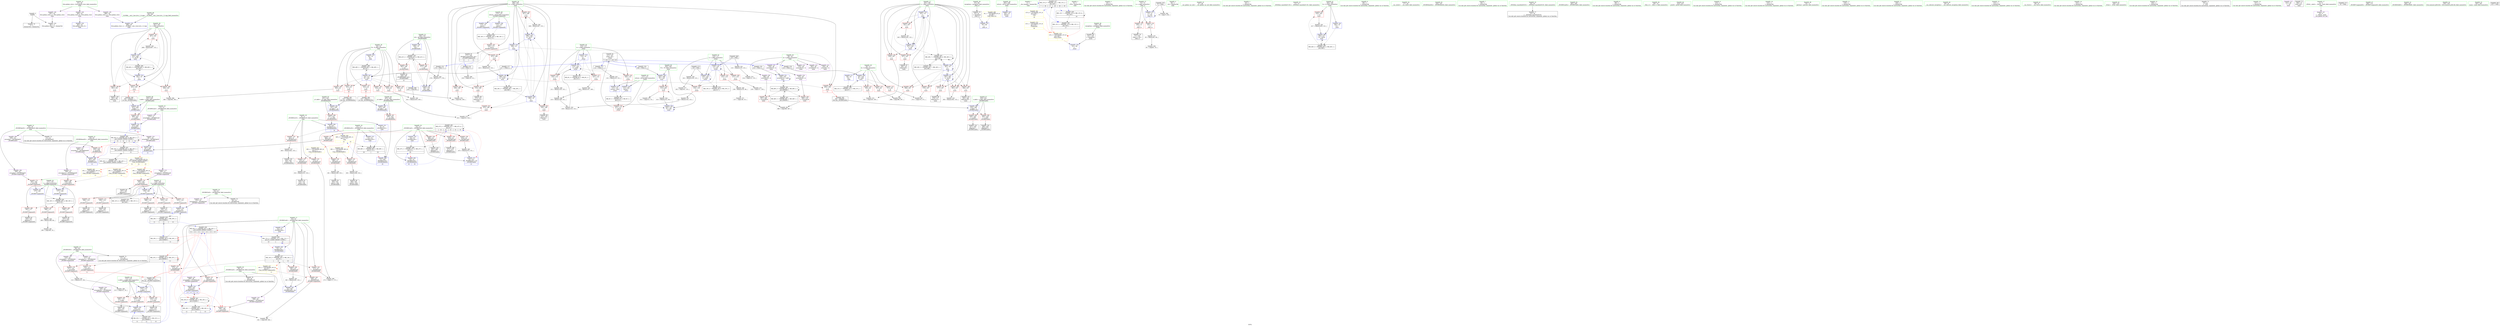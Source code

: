 digraph "SVFG" {
	label="SVFG";

	Node0x55c6ee301e30 [shape=record,color=grey,label="{NodeID: 0\nNullPtr}"];
	Node0x55c6ee301e30 -> Node0x55c6ee332440[style=solid];
	Node0x55c6ee301e30 -> Node0x55c6ee3352f0[style=solid];
	Node0x55c6ee36a020 [shape=record,color=yellow,style=double,label="{NodeID: 443\n26V_1 = ENCHI(MR_26V_0)\npts\{200000 \}\nFun[_ZN2BM7augmentEi]|{|<s1>11}}"];
	Node0x55c6ee36a020 -> Node0x55c6ee338f80[style=dashed];
	Node0x55c6ee36a020:s1 -> Node0x55c6ee36a020[style=dashed,color=red];
	Node0x55c6ee345a90 [shape=record,color=grey,label="{NodeID: 360\n273 = cmp(271, 272, )\n}"];
	Node0x55c6ee333c50 [shape=record,color=red,label="{NodeID: 194\n358\<--299\n\<--u\nmain\n}"];
	Node0x55c6ee333c50 -> Node0x55c6ee347290[style=solid];
	Node0x55c6ee330510 [shape=record,color=purple,label="{NodeID: 111\n238\<--19\narrayidx21\<--_ZN2BM4nextE\n_ZN2BM7augmentEi\n}"];
	Node0x55c6ee330510 -> Node0x55c6ee338f80[style=solid];
	Node0x55c6ee32ee10 [shape=record,color=green,label="{NodeID: 28\n34\<--35\nN\<--N_field_insensitive\nGlob }"];
	Node0x55c6ee32ee10 -> Node0x55c6ee337310[style=solid];
	Node0x55c6ee32ee10 -> Node0x55c6ee3373e0[style=solid];
	Node0x55c6ee32ee10 -> Node0x55c6ee3374b0[style=solid];
	Node0x55c6ee32ee10 -> Node0x55c6ee337580[style=solid];
	Node0x55c6ee32ee10 -> Node0x55c6ee337650[style=solid];
	Node0x55c6ee32ee10 -> Node0x55c6ee337720[style=solid];
	Node0x55c6ee32ee10 -> Node0x55c6ee334ef0[style=solid];
	Node0x55c6ee32ee10 -> Node0x55c6ee33e7c0[style=solid];
	Node0x55c6ee33b150 [shape=record,color=black,label="{NodeID: 388\nMR_47V_2 = PHI(MR_47V_4, MR_47V_1, )\npts\{15 \}\n|{<s0>20}}"];
	Node0x55c6ee33b150:s0 -> Node0x55c6ee33f660[style=dashed,color=red];
	Node0x55c6ee3354c0 [shape=record,color=blue,label="{NodeID: 222\n92\<--84\n\<--\n_Z4in_cv\n}"];
	Node0x55c6ee336e30 [shape=record,color=red,label="{NodeID: 139\n474\<--14\n\<--_ZN2BM1mE\n_ZN2BM2aeEii\n}"];
	Node0x55c6ee336e30 -> Node0x55c6ee343c90[style=solid];
	Node0x55c6ee331820 [shape=record,color=green,label="{NodeID: 56\n295\<--296\nretval\<--retval_field_insensitive\nmain\n}"];
	Node0x55c6ee331820 -> Node0x55c6ee33e480[style=solid];
	Node0x55c6ee390760 [shape=record,color=black,label="{NodeID: 582\n172 = PHI(218, 275, )\n0th arg _ZN2BM7augmentEi }"];
	Node0x55c6ee390760 -> Node0x55c6ee33d9f0[style=solid];
	Node0x55c6ee361ed0 [shape=record,color=black,label="{NodeID: 416\nMR_10V_4 = PHI(MR_10V_6, MR_10V_3, )\npts\{117 \}\n}"];
	Node0x55c6ee343210 [shape=record,color=grey,label="{NodeID: 333\n393 = Binary(392, 152, )\n}"];
	Node0x55c6ee343210 -> Node0x55c6ee33efe0[style=solid];
	Node0x55c6ee33ea30 [shape=record,color=blue,label="{NodeID: 250\n297\<--10\ni\<--\nmain\n}"];
	Node0x55c6ee33ea30 -> Node0x55c6ee3391f0[style=dashed];
	Node0x55c6ee33ea30 -> Node0x55c6ee3392c0[style=dashed];
	Node0x55c6ee33ea30 -> Node0x55c6ee339390[style=dashed];
	Node0x55c6ee33ea30 -> Node0x55c6ee33ea30[style=dashed];
	Node0x55c6ee33ea30 -> Node0x55c6ee33ebd0[style=dashed];
	Node0x55c6ee33ea30 -> Node0x55c6ee35f170[style=dashed];
	Node0x55c6ee3384f0 [shape=record,color=red,label="{NodeID: 167\n188\<--177\n\<--i\n_ZN2BM7augmentEi\n}"];
	Node0x55c6ee3384f0 -> Node0x55c6ee343690[style=solid];
	Node0x55c6ee3330f0 [shape=record,color=black,label="{NodeID: 84\n197\<--195\nidxprom3\<--\n_ZN2BM7augmentEi\n}"];
	Node0x55c6ee31cc00 [shape=record,color=green,label="{NodeID: 1\n7\<--1\n__dso_handle\<--dummyObj\nGlob }"];
	Node0x55c6ee36a100 [shape=record,color=yellow,style=double,label="{NodeID: 444\n28V_1 = ENCHI(MR_28V_0)\npts\{220000 \}\nFun[_ZN2BM7augmentEi]|{|<s1>11}}"];
	Node0x55c6ee36a100 -> Node0x55c6ee338c40[style=dashed];
	Node0x55c6ee36a100:s1 -> Node0x55c6ee36a100[style=dashed,color=red];
	Node0x55c6ee345c10 [shape=record,color=grey,label="{NodeID: 361\n190 = cmp(189, 10, )\n}"];
	Node0x55c6ee333d20 [shape=record,color=red,label="{NodeID: 195\n374\<--299\n\<--u\nmain\n}"];
	Node0x55c6ee333d20 -> Node0x55c6ee330aa0[style=solid];
	Node0x55c6ee3305e0 [shape=record,color=purple,label="{NodeID: 112\n462\<--19\narrayidx2\<--_ZN2BM4nextE\n_ZN2BM2aeEii\n}"];
	Node0x55c6ee3305e0 -> Node0x55c6ee33f8d0[style=solid];
	Node0x55c6ee32ef10 [shape=record,color=green,label="{NodeID: 29\n36\<--37\nK\<--K_field_insensitive\nGlob }"];
	Node0x55c6ee32ef10 -> Node0x55c6ee3377f0[style=solid];
	Node0x55c6ee32ef10 -> Node0x55c6ee3378c0[style=solid];
	Node0x55c6ee32ef10 -> Node0x55c6ee337990[style=solid];
	Node0x55c6ee32ef10 -> Node0x55c6ee334ff0[style=solid];
	Node0x55c6ee32ef10 -> Node0x55c6ee33e890[style=solid];
	Node0x55c6ee33b650 [shape=record,color=black,label="{NodeID: 389\nMR_49V_2 = PHI(MR_49V_3, MR_49V_1, )\npts\{35 \}\n}"];
	Node0x55c6ee33b650 -> Node0x55c6ee33e7c0[style=dashed];
	Node0x55c6ee335590 [shape=record,color=blue,label="{NodeID: 223\n114\<--10\nx\<--\n_Z2inv\n}"];
	Node0x55c6ee335590 -> Node0x55c6ee337cd0[style=dashed];
	Node0x55c6ee335590 -> Node0x55c6ee337da0[style=dashed];
	Node0x55c6ee335590 -> Node0x55c6ee3358d0[style=dashed];
	Node0x55c6ee335590 -> Node0x55c6ee3619d0[style=dashed];
	Node0x55c6ee336f00 [shape=record,color=red,label="{NodeID: 140\n200\<--32\n\<--_ZN2BM2zeE\n_ZN2BM7augmentEi\n}"];
	Node0x55c6ee336f00 -> Node0x55c6ee346210[style=solid];
	Node0x55c6ee3318f0 [shape=record,color=green,label="{NodeID: 57\n297\<--298\ni\<--i_field_insensitive\nmain\n}"];
	Node0x55c6ee3318f0 -> Node0x55c6ee3391f0[style=solid];
	Node0x55c6ee3318f0 -> Node0x55c6ee3392c0[style=solid];
	Node0x55c6ee3318f0 -> Node0x55c6ee339390[style=solid];
	Node0x55c6ee3318f0 -> Node0x55c6ee339460[style=solid];
	Node0x55c6ee3318f0 -> Node0x55c6ee339530[style=solid];
	Node0x55c6ee3318f0 -> Node0x55c6ee339600[style=solid];
	Node0x55c6ee3318f0 -> Node0x55c6ee3396d0[style=solid];
	Node0x55c6ee3318f0 -> Node0x55c6ee3397a0[style=solid];
	Node0x55c6ee3318f0 -> Node0x55c6ee33ea30[style=solid];
	Node0x55c6ee3318f0 -> Node0x55c6ee33ebd0[style=solid];
	Node0x55c6ee3318f0 -> Node0x55c6ee33ef10[style=solid];
	Node0x55c6ee3318f0 -> Node0x55c6ee33efe0[style=solid];
	Node0x55c6ee3909a0 [shape=record,color=black,label="{NodeID: 583\n429 = PHI(351, )\n0th arg _ZN2BM4initEii }"];
	Node0x55c6ee3909a0 -> Node0x55c6ee33f320[style=solid];
	Node0x55c6ee3623d0 [shape=record,color=black,label="{NodeID: 417\nMR_12V_4 = PHI(MR_12V_1, MR_12V_2, )\npts\{140 \}\n|{<s0>7|<s1>16|<s2>17|<s3>18|<s4>18|<s5>19}}"];
	Node0x55c6ee3623d0:s0 -> Node0x55c6ee3623d0[style=dashed,color=blue];
	Node0x55c6ee3623d0:s1 -> Node0x55c6ee33b830[style=dashed,color=blue];
	Node0x55c6ee3623d0:s2 -> Node0x55c6ee372090[style=dashed,color=blue];
	Node0x55c6ee3623d0:s3 -> Node0x55c6ee33b830[style=dashed,color=blue];
	Node0x55c6ee3623d0:s4 -> Node0x55c6ee3668a0[style=dashed,color=blue];
	Node0x55c6ee3623d0:s5 -> Node0x55c6ee3668a0[style=dashed,color=blue];
	Node0x55c6ee343390 [shape=record,color=grey,label="{NodeID: 334\n261 = Binary(260, 253, )\n}"];
	Node0x55c6ee343390 -> Node0x55c6ee333840[style=solid];
	Node0x55c6ee33eb00 [shape=record,color=blue,label="{NodeID: 251\n339\<--333\narrayidx10\<--call8\nmain\n}"];
	Node0x55c6ee33eb00 -> Node0x55c6ee33eb00[style=dashed];
	Node0x55c6ee33eb00 -> Node0x55c6ee354e20[style=dashed];
	Node0x55c6ee3385c0 [shape=record,color=red,label="{NodeID: 168\n192\<--177\n\<--i\n_ZN2BM7augmentEi\n}"];
	Node0x55c6ee3385c0 -> Node0x55c6ee333020[style=solid];
	Node0x55c6ee3331c0 [shape=record,color=black,label="{NodeID: 85\n205\<--204\nidxprom5\<--\n_ZN2BM7augmentEi\n}"];
	Node0x55c6ee31cc90 [shape=record,color=green,label="{NodeID: 2\n8\<--1\n_ZTIi\<--dummyObj\nGlob }"];
	Node0x55c6ee345d90 [shape=record,color=grey,label="{NodeID: 362\n388 = cmp(380, 387, )\n}"];
	Node0x55c6ee333df0 [shape=record,color=red,label="{NodeID: 196\n400\<--299\n\<--u\nmain\n|{<s0>21}}"];
	Node0x55c6ee333df0:s0 -> Node0x55c6ee390bc0[style=solid,color=red];
	Node0x55c6ee3306b0 [shape=record,color=purple,label="{NodeID: 113\n194\<--21\narrayidx2\<--_ZN2BM2zuE\n_ZN2BM7augmentEi\n}"];
	Node0x55c6ee3306b0 -> Node0x55c6ee338c40[style=solid];
	Node0x55c6ee32f010 [shape=record,color=green,label="{NodeID: 30\n38\<--39\nA\<--A_field_insensitive\nGlob }"];
	Node0x55c6ee32f010 -> Node0x55c6ee335f30[style=solid];
	Node0x55c6ee32f010 -> Node0x55c6ee336000[style=solid];
	Node0x55c6ee32f010 -> Node0x55c6ee3360d0[style=solid];
	Node0x55c6ee32f010 -> Node0x55c6ee3361a0[style=solid];
	Node0x55c6ee32f010 -> Node0x55c6ee336270[style=solid];
	Node0x55c6ee32f010 -> Node0x55c6ee336340[style=solid];
	Node0x55c6ee33b740 [shape=record,color=black,label="{NodeID: 390\nMR_51V_2 = PHI(MR_51V_3, MR_51V_1, )\npts\{37 \}\n}"];
	Node0x55c6ee33b740 -> Node0x55c6ee33e890[style=dashed];
	Node0x55c6ee335660 [shape=record,color=blue,label="{NodeID: 224\n116\<--120\nc\<--call\n_Z2inv\n}"];
	Node0x55c6ee335660 -> Node0x55c6ee337f40[style=dashed];
	Node0x55c6ee335660 -> Node0x55c6ee338010[style=dashed];
	Node0x55c6ee335660 -> Node0x55c6ee3380e0[style=dashed];
	Node0x55c6ee335660 -> Node0x55c6ee335660[style=dashed];
	Node0x55c6ee335660 -> Node0x55c6ee3359a0[style=dashed];
	Node0x55c6ee335660 -> Node0x55c6ee361ed0[style=dashed];
	Node0x55c6ee336fd0 [shape=record,color=red,label="{NodeID: 141\n203\<--32\n\<--_ZN2BM2zeE\n_ZN2BM7augmentEi\n}"];
	Node0x55c6ee336fd0 -> Node0x55c6ee33dc60[style=solid];
	Node0x55c6ee3319c0 [shape=record,color=green,label="{NodeID: 58\n299\<--300\nu\<--u_field_insensitive\nmain\n}"];
	Node0x55c6ee3319c0 -> Node0x55c6ee339870[style=solid];
	Node0x55c6ee3319c0 -> Node0x55c6ee333ab0[style=solid];
	Node0x55c6ee3319c0 -> Node0x55c6ee333b80[style=solid];
	Node0x55c6ee3319c0 -> Node0x55c6ee333c50[style=solid];
	Node0x55c6ee3319c0 -> Node0x55c6ee333d20[style=solid];
	Node0x55c6ee3319c0 -> Node0x55c6ee333df0[style=solid];
	Node0x55c6ee3319c0 -> Node0x55c6ee333ec0[style=solid];
	Node0x55c6ee3319c0 -> Node0x55c6ee33e960[style=solid];
	Node0x55c6ee3319c0 -> Node0x55c6ee33eca0[style=solid];
	Node0x55c6ee3319c0 -> Node0x55c6ee33ed70[style=solid];
	Node0x55c6ee3319c0 -> Node0x55c6ee33f180[style=solid];
	Node0x55c6ee390ab0 [shape=record,color=black,label="{NodeID: 584\n430 = PHI(352, )\n1st arg _ZN2BM4initEii }"];
	Node0x55c6ee390ab0 -> Node0x55c6ee33f3f0[style=solid];
	Node0x55c6ee343510 [shape=record,color=grey,label="{NodeID: 335\n252 = Binary(251, 253, )\n}"];
	Node0x55c6ee343510 -> Node0x55c6ee333770[style=solid];
	Node0x55c6ee33ebd0 [shape=record,color=blue,label="{NodeID: 252\n297\<--343\ni\<--inc\nmain\n}"];
	Node0x55c6ee33ebd0 -> Node0x55c6ee3391f0[style=dashed];
	Node0x55c6ee33ebd0 -> Node0x55c6ee3392c0[style=dashed];
	Node0x55c6ee33ebd0 -> Node0x55c6ee339390[style=dashed];
	Node0x55c6ee33ebd0 -> Node0x55c6ee33ea30[style=dashed];
	Node0x55c6ee33ebd0 -> Node0x55c6ee33ebd0[style=dashed];
	Node0x55c6ee33ebd0 -> Node0x55c6ee35f170[style=dashed];
	Node0x55c6ee338690 [shape=record,color=red,label="{NodeID: 169\n236\<--177\n\<--i\n_ZN2BM7augmentEi\n}"];
	Node0x55c6ee338690 -> Node0x55c6ee3335d0[style=solid];
	Node0x55c6ee333290 [shape=record,color=black,label="{NodeID: 86\n209\<--208\nidxprom7\<--\n_ZN2BM7augmentEi\n}"];
	Node0x55c6ee30b430 [shape=record,color=green,label="{NodeID: 3\n10\<--1\n\<--dummyObj\nCan only get source location for instruction, argument, global var or function.}"];
	Node0x55c6ee345f10 [shape=record,color=grey,label="{NodeID: 363\n85 = cmp(83, 10, )\n}"];
	Node0x55c6ee333ec0 [shape=record,color=red,label="{NodeID: 197\n412\<--299\n\<--u\nmain\n}"];
	Node0x55c6ee333ec0 -> Node0x55c6ee344e90[style=solid];
	Node0x55c6ee330780 [shape=record,color=purple,label="{NodeID: 114\n472\<--21\narrayidx6\<--_ZN2BM2zuE\n_ZN2BM2aeEii\n}"];
	Node0x55c6ee330780 -> Node0x55c6ee33fa70[style=solid];
	Node0x55c6ee32f110 [shape=record,color=green,label="{NodeID: 31\n42\<--46\nllvm.global_ctors\<--llvm.global_ctors_field_insensitive\nGlob }"];
	Node0x55c6ee32f110 -> Node0x55c6ee3364e0[style=solid];
	Node0x55c6ee32f110 -> Node0x55c6ee3365b0[style=solid];
	Node0x55c6ee32f110 -> Node0x55c6ee3366b0[style=solid];
	Node0x55c6ee36bd20 [shape=record,color=yellow,style=double,label="{NodeID: 474\n12V_1 = ENCHI(MR_12V_0)\npts\{140 \}\nFun[main]|{<s0>16}}"];
	Node0x55c6ee36bd20:s0 -> Node0x55c6ee36b970[style=dashed,color=red];
	Node0x55c6ee33b830 [shape=record,color=black,label="{NodeID: 391\nMR_12V_3 = PHI(MR_12V_6, MR_12V_2, )\npts\{140 \}\n|{<s0>17}}"];
	Node0x55c6ee33b830:s0 -> Node0x55c6ee36b970[style=dashed,color=red];
	Node0x55c6ee335730 [shape=record,color=blue,label="{NodeID: 225\n112\<--132\nretval\<--sub3\n_Z2inv\n}"];
	Node0x55c6ee335730 -> Node0x55c6ee3614d0[style=dashed];
	Node0x55c6ee3370a0 [shape=record,color=red,label="{NodeID: 142\n271\<--32\n\<--_ZN2BM2zeE\n_ZN2BM3fofEv\n}"];
	Node0x55c6ee3370a0 -> Node0x55c6ee345a90[style=solid];
	Node0x55c6ee331a90 [shape=record,color=green,label="{NodeID: 59\n301\<--302\nv\<--v_field_insensitive\nmain\n}"];
	Node0x55c6ee331a90 -> Node0x55c6ee333f90[style=solid];
	Node0x55c6ee331a90 -> Node0x55c6ee334060[style=solid];
	Node0x55c6ee331a90 -> Node0x55c6ee334130[style=solid];
	Node0x55c6ee331a90 -> Node0x55c6ee334200[style=solid];
	Node0x55c6ee331a90 -> Node0x55c6ee33ee40[style=solid];
	Node0x55c6ee331a90 -> Node0x55c6ee33f0b0[style=solid];
	Node0x55c6ee390bc0 [shape=record,color=black,label="{NodeID: 585\n448 = PHI(400, )\n0th arg _ZN2BM2aeEii }"];
	Node0x55c6ee390bc0 -> Node0x55c6ee33f730[style=solid];
	Node0x55c6ee343690 [shape=record,color=grey,label="{NodeID: 336\n189 = Binary(188, 84, )\n}"];
	Node0x55c6ee343690 -> Node0x55c6ee345c10[style=solid];
	Node0x55c6ee33eca0 [shape=record,color=blue,label="{NodeID: 253\n299\<--348\nu\<--inc12\nmain\n}"];
	Node0x55c6ee33eca0 -> Node0x55c6ee339870[style=dashed];
	Node0x55c6ee33eca0 -> Node0x55c6ee333ab0[style=dashed];
	Node0x55c6ee33eca0 -> Node0x55c6ee333b80[style=dashed];
	Node0x55c6ee33eca0 -> Node0x55c6ee33eca0[style=dashed];
	Node0x55c6ee33eca0 -> Node0x55c6ee33ed70[style=dashed];
	Node0x55c6ee338760 [shape=record,color=red,label="{NodeID: 170\n204\<--179\n\<--v\n_ZN2BM7augmentEi\n}"];
	Node0x55c6ee338760 -> Node0x55c6ee3331c0[style=solid];
	Node0x55c6ee333360 [shape=record,color=black,label="{NodeID: 87\n216\<--215\nidxprom11\<--\n_ZN2BM7augmentEi\n}"];
	Node0x55c6ee30b4c0 [shape=record,color=green,label="{NodeID: 4\n40\<--1\n.str\<--dummyObj\nGlob }"];
	Node0x55c6ee346090 [shape=record,color=grey,label="{NodeID: 364\n79 = cmp(75, 80, )\n}"];
	Node0x55c6ee333f90 [shape=record,color=red,label="{NodeID: 198\n364\<--301\n\<--v\nmain\n}"];
	Node0x55c6ee333f90 -> Node0x55c6ee346390[style=solid];
	Node0x55c6ee335ad0 [shape=record,color=purple,label="{NodeID: 115\n225\<--23\narrayidx16\<--_ZN2BM2toE\n_ZN2BM7augmentEi\n}"];
	Node0x55c6ee335ad0 -> Node0x55c6ee33dd30[style=solid];
	Node0x55c6ee32f210 [shape=record,color=green,label="{NodeID: 32\n47\<--48\n__cxx_global_var_init\<--__cxx_global_var_init_field_insensitive\n}"];
	Node0x55c6ee35a550 [shape=record,color=black,label="{NodeID: 392\nMR_56V_2 = PHI(MR_56V_7, MR_56V_1, )\npts\{298 \}\n}"];
	Node0x55c6ee35a550 -> Node0x55c6ee33ea30[style=dashed];
	Node0x55c6ee35a550 -> Node0x55c6ee35f170[style=dashed];
	Node0x55c6ee335800 [shape=record,color=blue,label="{NodeID: 226\n141\<--84\n\<--\n_Z2inv\n}"];
	Node0x55c6ee337170 [shape=record,color=red,label="{NodeID: 143\n275\<--32\n\<--_ZN2BM2zeE\n_ZN2BM3fofEv\n|{<s0>15}}"];
	Node0x55c6ee337170:s0 -> Node0x55c6ee390760[style=solid,color=red];
	Node0x55c6ee331b60 [shape=record,color=green,label="{NodeID: 60\n303\<--304\nTC\<--TC_field_insensitive\nmain\n}"];
	Node0x55c6ee331b60 -> Node0x55c6ee3342d0[style=solid];
	Node0x55c6ee331b60 -> Node0x55c6ee33e550[style=solid];
	Node0x55c6ee331b60 -> Node0x55c6ee33e6f0[style=solid];
	Node0x55c6ee390cd0 [shape=record,color=black,label="{NodeID: 586\n449 = PHI(401, )\n1st arg _ZN2BM2aeEii }"];
	Node0x55c6ee390cd0 -> Node0x55c6ee33f800[style=solid];
	Node0x55c6ee363330 [shape=record,color=black,label="{NodeID: 420\nMR_20V_3 = PHI(MR_20V_4, MR_20V_2, )\npts\{178 \}\n}"];
	Node0x55c6ee363330 -> Node0x55c6ee3384f0[style=dashed];
	Node0x55c6ee363330 -> Node0x55c6ee3385c0[style=dashed];
	Node0x55c6ee363330 -> Node0x55c6ee338690[style=dashed];
	Node0x55c6ee363330 -> Node0x55c6ee33dfa0[style=dashed];
	Node0x55c6ee343810 [shape=record,color=grey,label="{NodeID: 337\n83 = Binary(82, 84, )\n}"];
	Node0x55c6ee343810 -> Node0x55c6ee345f10[style=solid];
	Node0x55c6ee33ed70 [shape=record,color=blue,label="{NodeID: 254\n299\<--10\nu\<--\nmain\n}"];
	Node0x55c6ee33ed70 -> Node0x55c6ee333c50[style=dashed];
	Node0x55c6ee33ed70 -> Node0x55c6ee333d20[style=dashed];
	Node0x55c6ee33ed70 -> Node0x55c6ee333df0[style=dashed];
	Node0x55c6ee33ed70 -> Node0x55c6ee333ec0[style=dashed];
	Node0x55c6ee33ed70 -> Node0x55c6ee33f180[style=dashed];
	Node0x55c6ee33ed70 -> Node0x55c6ee35aa20[style=dashed];
	Node0x55c6ee338830 [shape=record,color=red,label="{NodeID: 171\n208\<--179\n\<--v\n_ZN2BM7augmentEi\n}"];
	Node0x55c6ee338830 -> Node0x55c6ee333290[style=solid];
	Node0x55c6ee333430 [shape=record,color=black,label="{NodeID: 88\n224\<--223\nidxprom15\<--\n_ZN2BM7augmentEi\n}"];
	Node0x55c6ee30b550 [shape=record,color=green,label="{NodeID: 5\n43\<--1\n\<--dummyObj\nCan only get source location for instruction, argument, global var or function.}"];
	Node0x55c6ee346210 [shape=record,color=grey,label="{NodeID: 365\n201 = cmp(199, 200, )\n}"];
	Node0x55c6ee334060 [shape=record,color=red,label="{NodeID: 199\n381\<--301\n\<--v\nmain\n}"];
	Node0x55c6ee334060 -> Node0x55c6ee330c40[style=solid];
	Node0x55c6ee335b60 [shape=record,color=purple,label="{NodeID: 116\n210\<--26\narrayidx8\<--_ZN2BM2frE\n_ZN2BM7augmentEi\n}"];
	Node0x55c6ee335b60 -> Node0x55c6ee338de0[style=solid];
	Node0x55c6ee32f310 [shape=record,color=green,label="{NodeID: 33\n51\<--52\n_ZNSt8ios_base4InitC1Ev\<--_ZNSt8ios_base4InitC1Ev_field_insensitive\n}"];
	Node0x55c6ee35aa20 [shape=record,color=black,label="{NodeID: 393\nMR_58V_2 = PHI(MR_58V_7, MR_58V_1, )\npts\{300 \}\n}"];
	Node0x55c6ee35aa20 -> Node0x55c6ee33e960[style=dashed];
	Node0x55c6ee3358d0 [shape=record,color=blue,label="{NodeID: 227\n114\<--156\nx\<--add8\n_Z2inv\n}"];
	Node0x55c6ee3358d0 -> Node0x55c6ee337cd0[style=dashed];
	Node0x55c6ee3358d0 -> Node0x55c6ee337da0[style=dashed];
	Node0x55c6ee3358d0 -> Node0x55c6ee337e70[style=dashed];
	Node0x55c6ee3358d0 -> Node0x55c6ee3358d0[style=dashed];
	Node0x55c6ee3358d0 -> Node0x55c6ee3619d0[style=dashed];
	Node0x55c6ee337240 [shape=record,color=red,label="{NodeID: 144\n281\<--32\n\<--_ZN2BM2zeE\n_ZN2BM3fofEv\n}"];
	Node0x55c6ee337240 -> Node0x55c6ee343f90[style=solid];
	Node0x55c6ee331c30 [shape=record,color=green,label="{NodeID: 61\n305\<--306\ntc\<--tc_field_insensitive\nmain\n}"];
	Node0x55c6ee331c30 -> Node0x55c6ee3343a0[style=solid];
	Node0x55c6ee331c30 -> Node0x55c6ee33e620[style=solid];
	Node0x55c6ee331c30 -> Node0x55c6ee33f250[style=solid];
	Node0x55c6ee343990 [shape=record,color=grey,label="{NodeID: 338\n421 = Binary(419, 420, )\n}"];
	Node0x55c6ee33ee40 [shape=record,color=blue,label="{NodeID: 255\n301\<--10\nv\<--\nmain\n}"];
	Node0x55c6ee33ee40 -> Node0x55c6ee333f90[style=dashed];
	Node0x55c6ee33ee40 -> Node0x55c6ee334060[style=dashed];
	Node0x55c6ee33ee40 -> Node0x55c6ee334130[style=dashed];
	Node0x55c6ee33ee40 -> Node0x55c6ee334200[style=dashed];
	Node0x55c6ee33ee40 -> Node0x55c6ee33ee40[style=dashed];
	Node0x55c6ee33ee40 -> Node0x55c6ee33f0b0[style=dashed];
	Node0x55c6ee33ee40 -> Node0x55c6ee35af20[style=dashed];
	Node0x55c6ee338900 [shape=record,color=red,label="{NodeID: 172\n215\<--179\n\<--v\n_ZN2BM7augmentEi\n}"];
	Node0x55c6ee338900 -> Node0x55c6ee333360[style=solid];
	Node0x55c6ee333500 [shape=record,color=black,label="{NodeID: 89\n229\<--228\nidxprom17\<--\n_ZN2BM7augmentEi\n}"];
	Node0x55c6ee30bde0 [shape=record,color=green,label="{NodeID: 6\n80\<--1\n\<--dummyObj\nCan only get source location for instruction, argument, global var or function.}"];
	Node0x55c6ee346390 [shape=record,color=grey,label="{NodeID: 366\n366 = cmp(364, 365, )\n}"];
	Node0x55c6ee334130 [shape=record,color=red,label="{NodeID: 200\n401\<--301\n\<--v\nmain\n|{<s0>21}}"];
	Node0x55c6ee334130:s0 -> Node0x55c6ee390cd0[style=solid,color=red];
	Node0x55c6ee335bf0 [shape=record,color=purple,label="{NodeID: 117\n217\<--26\narrayidx12\<--_ZN2BM2frE\n_ZN2BM7augmentEi\n}"];
	Node0x55c6ee335bf0 -> Node0x55c6ee338eb0[style=solid];
	Node0x55c6ee32f410 [shape=record,color=green,label="{NodeID: 34\n57\<--58\n__cxa_atexit\<--__cxa_atexit_field_insensitive\n}"];
	Node0x55c6ee35af20 [shape=record,color=black,label="{NodeID: 394\nMR_60V_2 = PHI(MR_60V_3, MR_60V_1, )\npts\{302 \}\n}"];
	Node0x55c6ee35af20 -> Node0x55c6ee33ee40[style=dashed];
	Node0x55c6ee35af20 -> Node0x55c6ee35af20[style=dashed];
	Node0x55c6ee3359a0 [shape=record,color=blue,label="{NodeID: 228\n116\<--159\nc\<--call9\n_Z2inv\n}"];
	Node0x55c6ee3359a0 -> Node0x55c6ee3380e0[style=dashed];
	Node0x55c6ee3359a0 -> Node0x55c6ee3359a0[style=dashed];
	Node0x55c6ee3359a0 -> Node0x55c6ee361ed0[style=dashed];
	Node0x55c6ee337310 [shape=record,color=red,label="{NodeID: 145\n324\<--34\n\<--N\nmain\n}"];
	Node0x55c6ee337310 -> Node0x55c6ee346c90[style=solid];
	Node0x55c6ee331d00 [shape=record,color=green,label="{NodeID: 62\n354\<--355\n_ZN2BM4initEii\<--_ZN2BM4initEii_field_insensitive\n}"];
	Node0x55c6ee363d30 [shape=record,color=black,label="{NodeID: 422\nMR_30V_2 = PHI(MR_30V_6, MR_30V_1, )\npts\{250000 \}\n|{|<s3>11}}"];
	Node0x55c6ee363d30 -> Node0x55c6ee33dd30[style=dashed];
	Node0x55c6ee363d30 -> Node0x55c6ee363d30[style=dashed];
	Node0x55c6ee363d30 -> Node0x55c6ee3681a0[style=dashed];
	Node0x55c6ee363d30:s3 -> Node0x55c6ee363d30[style=dashed,color=red];
	Node0x55c6ee343b10 [shape=record,color=grey,label="{NodeID: 339\n408 = Binary(407, 152, )\n}"];
	Node0x55c6ee343b10 -> Node0x55c6ee33f0b0[style=solid];
	Node0x55c6ee33ef10 [shape=record,color=blue,label="{NodeID: 256\n297\<--10\ni\<--\nmain\n}"];
	Node0x55c6ee33ef10 -> Node0x55c6ee339460[style=dashed];
	Node0x55c6ee33ef10 -> Node0x55c6ee339530[style=dashed];
	Node0x55c6ee33ef10 -> Node0x55c6ee339600[style=dashed];
	Node0x55c6ee33ef10 -> Node0x55c6ee3396d0[style=dashed];
	Node0x55c6ee33ef10 -> Node0x55c6ee3397a0[style=dashed];
	Node0x55c6ee33ef10 -> Node0x55c6ee33ef10[style=dashed];
	Node0x55c6ee33ef10 -> Node0x55c6ee33efe0[style=dashed];
	Node0x55c6ee33ef10 -> Node0x55c6ee35f170[style=dashed];
	Node0x55c6ee3389d0 [shape=record,color=red,label="{NodeID: 173\n222\<--179\n\<--v\n_ZN2BM7augmentEi\n}"];
	Node0x55c6ee3389d0 -> Node0x55c6ee33dd30[style=solid];
	Node0x55c6ee3335d0 [shape=record,color=black,label="{NodeID: 90\n237\<--236\nidxprom20\<--\n_ZN2BM7augmentEi\n}"];
	Node0x55c6ee30be70 [shape=record,color=green,label="{NodeID: 7\n84\<--1\n\<--dummyObj\nCan only get source location for instruction, argument, global var or function.}"];
	Node0x55c6ee346510 [shape=record,color=grey,label="{NodeID: 367\n372 = cmp(370, 371, )\n}"];
	Node0x55c6ee334200 [shape=record,color=red,label="{NodeID: 201\n407\<--301\n\<--v\nmain\n}"];
	Node0x55c6ee334200 -> Node0x55c6ee343b10[style=solid];
	Node0x55c6ee335cc0 [shape=record,color=purple,label="{NodeID: 118\n230\<--26\narrayidx18\<--_ZN2BM2frE\n_ZN2BM7augmentEi\n}"];
	Node0x55c6ee335cc0 -> Node0x55c6ee33de00[style=solid];
	Node0x55c6ee32f510 [shape=record,color=green,label="{NodeID: 35\n56\<--62\n_ZNSt8ios_base4InitD1Ev\<--_ZNSt8ios_base4InitD1Ev_field_insensitive\n}"];
	Node0x55c6ee32f510 -> Node0x55c6ee332b10[style=solid];
	Node0x55c6ee372090 [shape=record,color=yellow,style=double,label="{NodeID: 561\n12V_4 = CSCHI(MR_12V_3)\npts\{140 \}\nCS[]|{<s0>18}}"];
	Node0x55c6ee372090:s0 -> Node0x55c6ee36b970[style=dashed,color=red];
	Node0x55c6ee33d960 [shape=record,color=blue,label="{NodeID: 229\n112\<--164\nretval\<--\n_Z2inv\n}"];
	Node0x55c6ee33d960 -> Node0x55c6ee3614d0[style=dashed];
	Node0x55c6ee3373e0 [shape=record,color=red,label="{NodeID: 146\n351\<--34\n\<--N\nmain\n|{<s0>20}}"];
	Node0x55c6ee3373e0:s0 -> Node0x55c6ee3909a0[style=solid,color=red];
	Node0x55c6ee331e00 [shape=record,color=green,label="{NodeID: 63\n403\<--404\n_ZN2BM2aeEii\<--_ZN2BM2aeEii_field_insensitive\n}"];
	Node0x55c6ee353b20 [shape=record,color=black,label="{NodeID: 423\nMR_32V_2 = PHI(MR_32V_6, MR_32V_1, )\npts\{280000 \}\n|{|<s5>11}}"];
	Node0x55c6ee353b20 -> Node0x55c6ee338de0[style=dashed];
	Node0x55c6ee353b20 -> Node0x55c6ee338eb0[style=dashed];
	Node0x55c6ee353b20 -> Node0x55c6ee33de00[style=dashed];
	Node0x55c6ee353b20 -> Node0x55c6ee353b20[style=dashed];
	Node0x55c6ee353b20 -> Node0x55c6ee3686a0[style=dashed];
	Node0x55c6ee353b20:s5 -> Node0x55c6ee353b20[style=dashed,color=red];
	Node0x55c6ee343c90 [shape=record,color=grey,label="{NodeID: 340\n475 = Binary(474, 152, )\n}"];
	Node0x55c6ee343c90 -> Node0x55c6ee33fb40[style=solid];
	Node0x55c6ee33efe0 [shape=record,color=blue,label="{NodeID: 257\n297\<--393\ni\<--inc33\nmain\n}"];
	Node0x55c6ee33efe0 -> Node0x55c6ee339460[style=dashed];
	Node0x55c6ee33efe0 -> Node0x55c6ee339530[style=dashed];
	Node0x55c6ee33efe0 -> Node0x55c6ee339600[style=dashed];
	Node0x55c6ee33efe0 -> Node0x55c6ee3396d0[style=dashed];
	Node0x55c6ee33efe0 -> Node0x55c6ee3397a0[style=dashed];
	Node0x55c6ee33efe0 -> Node0x55c6ee33ef10[style=dashed];
	Node0x55c6ee33efe0 -> Node0x55c6ee33efe0[style=dashed];
	Node0x55c6ee33efe0 -> Node0x55c6ee35f170[style=dashed];
	Node0x55c6ee338aa0 [shape=record,color=red,label="{NodeID: 174\n228\<--179\n\<--v\n_ZN2BM7augmentEi\n}"];
	Node0x55c6ee338aa0 -> Node0x55c6ee333500[style=solid];
	Node0x55c6ee3336a0 [shape=record,color=black,label="{NodeID: 91\n171\<--244\n_ZN2BM7augmentEi_ret\<--\n_ZN2BM7augmentEi\n|{<s0>11|<s1>15}}"];
	Node0x55c6ee3336a0:s0 -> Node0x55c6ee38fe10[style=solid,color=blue];
	Node0x55c6ee3336a0:s1 -> Node0x55c6ee38ff10[style=solid,color=blue];
	Node0x55c6ee30bf00 [shape=record,color=green,label="{NodeID: 8\n89\<--1\n\<--dummyObj\nCan only get source location for instruction, argument, global var or function.}"];
	Node0x55c6ee346690 [shape=record,color=grey,label="{NodeID: 368\n213 = cmp(212, 10, )\n}"];
	Node0x55c6ee3342d0 [shape=record,color=red,label="{NodeID: 202\n312\<--303\n\<--TC\nmain\n}"];
	Node0x55c6ee3342d0 -> Node0x55c6ee345190[style=solid];
	Node0x55c6ee3342d0 -> Node0x55c6ee346e10[style=solid];
	Node0x55c6ee335d90 [shape=record,color=purple,label="{NodeID: 119\n198\<--29\narrayidx4\<--_ZN2BM2usE\n_ZN2BM7augmentEi\n}"];
	Node0x55c6ee335d90 -> Node0x55c6ee338d10[style=solid];
	Node0x55c6ee32f610 [shape=record,color=green,label="{NodeID: 36\n69\<--70\n_Z4in_cv\<--_Z4in_cv_field_insensitive\n}"];
	Node0x55c6ee35b920 [shape=record,color=black,label="{NodeID: 396\nMR_64V_3 = PHI(MR_64V_4, MR_64V_2, )\npts\{306 \}\n}"];
	Node0x55c6ee35b920 -> Node0x55c6ee3343a0[style=dashed];
	Node0x55c6ee35b920 -> Node0x55c6ee33f250[style=dashed];
	Node0x55c6ee33d9f0 [shape=record,color=blue,label="{NodeID: 230\n175\<--172\nu.addr\<--u\n_ZN2BM7augmentEi\n}"];
	Node0x55c6ee33d9f0 -> Node0x55c6ee338280[style=dashed];
	Node0x55c6ee33d9f0 -> Node0x55c6ee338350[style=dashed];
	Node0x55c6ee33d9f0 -> Node0x55c6ee338420[style=dashed];
	Node0x55c6ee3374b0 [shape=record,color=red,label="{NodeID: 147\n352\<--34\n\<--N\nmain\n|{<s0>20}}"];
	Node0x55c6ee3374b0:s0 -> Node0x55c6ee390ab0[style=solid,color=red];
	Node0x55c6ee331f00 [shape=record,color=green,label="{NodeID: 64\n424\<--425\nprintf\<--printf_field_insensitive\n}"];
	Node0x55c6ee343e10 [shape=record,color=grey,label="{NodeID: 341\n212 = Binary(211, 84, )\n}"];
	Node0x55c6ee343e10 -> Node0x55c6ee346690[style=solid];
	Node0x55c6ee33f0b0 [shape=record,color=blue,label="{NodeID: 258\n301\<--408\nv\<--inc39\nmain\n}"];
	Node0x55c6ee33f0b0 -> Node0x55c6ee333f90[style=dashed];
	Node0x55c6ee33f0b0 -> Node0x55c6ee334060[style=dashed];
	Node0x55c6ee33f0b0 -> Node0x55c6ee334130[style=dashed];
	Node0x55c6ee33f0b0 -> Node0x55c6ee334200[style=dashed];
	Node0x55c6ee33f0b0 -> Node0x55c6ee33ee40[style=dashed];
	Node0x55c6ee33f0b0 -> Node0x55c6ee33f0b0[style=dashed];
	Node0x55c6ee33f0b0 -> Node0x55c6ee35af20[style=dashed];
	Node0x55c6ee338b70 [shape=record,color=red,label="{NodeID: 175\n185\<--184\n\<--arrayidx\n_ZN2BM7augmentEi\n}"];
	Node0x55c6ee338b70 -> Node0x55c6ee33dac0[style=solid];
	Node0x55c6ee333770 [shape=record,color=black,label="{NodeID: 92\n254\<--252\nconv\<--shl\n_ZN2BM3fofEv\n}"];
	Node0x55c6ee30bf90 [shape=record,color=green,label="{NodeID: 9\n123\<--1\n\<--dummyObj\nCan only get source location for instruction, argument, global var or function.}"];
	Node0x55c6ee346810 [shape=record,color=grey,label="{NodeID: 369\n220 = cmp(219, 10, )\n}"];
	Node0x55c6ee3343a0 [shape=record,color=red,label="{NodeID: 203\n416\<--305\n\<--tc\nmain\n}"];
	Node0x55c6ee3343a0 -> Node0x55c6ee344110[style=solid];
	Node0x55c6ee335e60 [shape=record,color=purple,label="{NodeID: 120\n206\<--29\narrayidx6\<--_ZN2BM2usE\n_ZN2BM7augmentEi\n}"];
	Node0x55c6ee335e60 -> Node0x55c6ee33dc60[style=solid];
	Node0x55c6ee32f710 [shape=record,color=green,label="{NodeID: 37\n72\<--73\nc\<--c_field_insensitive\n_Z4in_cv\n}"];
	Node0x55c6ee32f710 -> Node0x55c6ee337a60[style=solid];
	Node0x55c6ee32f710 -> Node0x55c6ee337b30[style=solid];
	Node0x55c6ee32f710 -> Node0x55c6ee3353f0[style=solid];
	Node0x55c6ee35be20 [shape=record,color=black,label="{NodeID: 397\nMR_66V_2 = PHI(MR_66V_3, MR_66V_1, )\npts\{390000 \}\n}"];
	Node0x55c6ee35be20 -> Node0x55c6ee354e20[style=dashed];
	Node0x55c6ee33dac0 [shape=record,color=blue,label="{NodeID: 231\n177\<--185\ni\<--\n_ZN2BM7augmentEi\n}"];
	Node0x55c6ee33dac0 -> Node0x55c6ee363330[style=dashed];
	Node0x55c6ee337580 [shape=record,color=red,label="{NodeID: 148\n359\<--34\n\<--N\nmain\n}"];
	Node0x55c6ee337580 -> Node0x55c6ee347290[style=solid];
	Node0x55c6ee332000 [shape=record,color=green,label="{NodeID: 65\n431\<--432\n_n1.addr\<--_n1.addr_field_insensitive\n_ZN2BM4initEii\n}"];
	Node0x55c6ee332000 -> Node0x55c6ee334610[style=solid];
	Node0x55c6ee332000 -> Node0x55c6ee33f320[style=solid];
	Node0x55c6ee354110 [shape=record,color=black,label="{NodeID: 425\nMR_41V_3 = PHI(MR_41V_4, MR_41V_2, )\npts\{250 \}\n}"];
	Node0x55c6ee354110 -> Node0x55c6ee339050[style=dashed];
	Node0x55c6ee354110 -> Node0x55c6ee339120[style=dashed];
	Node0x55c6ee354110 -> Node0x55c6ee33e2e0[style=dashed];
	Node0x55c6ee343f90 [shape=record,color=grey,label="{NodeID: 342\n282 = Binary(281, 152, )\n}"];
	Node0x55c6ee343f90 -> Node0x55c6ee33e3b0[style=solid];
	Node0x55c6ee33f180 [shape=record,color=blue,label="{NodeID: 259\n299\<--413\nu\<--inc42\nmain\n}"];
	Node0x55c6ee33f180 -> Node0x55c6ee333c50[style=dashed];
	Node0x55c6ee33f180 -> Node0x55c6ee333d20[style=dashed];
	Node0x55c6ee33f180 -> Node0x55c6ee333df0[style=dashed];
	Node0x55c6ee33f180 -> Node0x55c6ee333ec0[style=dashed];
	Node0x55c6ee33f180 -> Node0x55c6ee33f180[style=dashed];
	Node0x55c6ee33f180 -> Node0x55c6ee35aa20[style=dashed];
	Node0x55c6ee338c40 [shape=record,color=red,label="{NodeID: 176\n195\<--194\n\<--arrayidx2\n_ZN2BM7augmentEi\n}"];
	Node0x55c6ee338c40 -> Node0x55c6ee3330f0[style=solid];
	Node0x55c6ee338c40 -> Node0x55c6ee33db90[style=solid];
	Node0x55c6ee333840 [shape=record,color=black,label="{NodeID: 93\n262\<--261\nconv2\<--shl1\n_ZN2BM3fofEv\n}"];
	Node0x55c6ee30c020 [shape=record,color=green,label="{NodeID: 10\n125\<--1\n\<--dummyObj\nCan only get source location for instruction, argument, global var or function.}"];
	Node0x55c6ee36a910 [shape=record,color=yellow,style=double,label="{NodeID: 453\n36V_1 = ENCHI(MR_36V_0)\npts\{11 \}\nFun[_ZN2BM3fofEv]}"];
	Node0x55c6ee36a910 -> Node0x55c6ee3367b0[style=dashed];
	Node0x55c6ee36a910 -> Node0x55c6ee336880[style=dashed];
	Node0x55c6ee346990 [shape=record,color=grey,label="{NodeID: 370\n331 = cmp(329, 330, )\n}"];
	Node0x55c6ee334470 [shape=record,color=red,label="{NodeID: 204\n380\<--379\n\<--arrayidx26\nmain\n}"];
	Node0x55c6ee334470 -> Node0x55c6ee345d90[style=solid];
	Node0x55c6ee335f30 [shape=record,color=purple,label="{NodeID: 121\n336\<--38\narrayidx\<--A\nmain\n}"];
	Node0x55c6ee32f7e0 [shape=record,color=green,label="{NodeID: 38\n76\<--77\ngetchar\<--getchar_field_insensitive\n}"];
	Node0x55c6ee35c320 [shape=record,color=black,label="{NodeID: 398\nMR_68V_2 = PHI(MR_68V_3, MR_68V_1, )\npts\{11 13 \}\n|{<s0>20|<s1>20}}"];
	Node0x55c6ee35c320:s0 -> Node0x55c6ee33f4c0[style=dashed,color=red];
	Node0x55c6ee35c320:s1 -> Node0x55c6ee33f590[style=dashed,color=red];
	Node0x55c6ee33db90 [shape=record,color=blue,label="{NodeID: 232\n179\<--195\nv\<--\n_ZN2BM7augmentEi\n}"];
	Node0x55c6ee33db90 -> Node0x55c6ee338760[style=dashed];
	Node0x55c6ee33db90 -> Node0x55c6ee338830[style=dashed];
	Node0x55c6ee33db90 -> Node0x55c6ee338900[style=dashed];
	Node0x55c6ee33db90 -> Node0x55c6ee3389d0[style=dashed];
	Node0x55c6ee33db90 -> Node0x55c6ee338aa0[style=dashed];
	Node0x55c6ee33db90 -> Node0x55c6ee33db90[style=dashed];
	Node0x55c6ee33db90 -> Node0x55c6ee367ca0[style=dashed];
	Node0x55c6ee337650 [shape=record,color=red,label="{NodeID: 149\n365\<--34\n\<--N\nmain\n}"];
	Node0x55c6ee337650 -> Node0x55c6ee346390[style=solid];
	Node0x55c6ee3320d0 [shape=record,color=green,label="{NodeID: 66\n433\<--434\n_n2.addr\<--_n2.addr_field_insensitive\n_ZN2BM4initEii\n}"];
	Node0x55c6ee3320d0 -> Node0x55c6ee3346e0[style=solid];
	Node0x55c6ee3320d0 -> Node0x55c6ee33f3f0[style=solid];
	Node0x55c6ee354200 [shape=record,color=black,label="{NodeID: 426\nMR_45V_2 = PHI(MR_45V_3, MR_45V_1, )\npts\{250000 280000 310000 \}\n|{<s0>15|<s1>15|<s2>15|<s3>15|<s4>15|<s5>15|<s6>22}}"];
	Node0x55c6ee354200:s0 -> Node0x55c6ee338d10[style=dashed,color=red];
	Node0x55c6ee354200:s1 -> Node0x55c6ee33dc60[style=dashed,color=red];
	Node0x55c6ee354200:s2 -> Node0x55c6ee33ac50[style=dashed,color=red];
	Node0x55c6ee354200:s3 -> Node0x55c6ee363d30[style=dashed,color=red];
	Node0x55c6ee354200:s4 -> Node0x55c6ee353b20[style=dashed,color=red];
	Node0x55c6ee354200:s5 -> Node0x55c6ee368ba0[style=dashed,color=red];
	Node0x55c6ee354200:s6 -> Node0x55c6ee35cd80[style=dashed,color=blue];
	Node0x55c6ee344110 [shape=record,color=grey,label="{NodeID: 343\n417 = Binary(416, 152, )\n}"];
	Node0x55c6ee344110 -> Node0x55c6ee33f250[style=solid];
	Node0x55c6ee33f250 [shape=record,color=blue,label="{NodeID: 260\n305\<--417\ntc\<--inc44\nmain\n}"];
	Node0x55c6ee33f250 -> Node0x55c6ee35b920[style=dashed];
	Node0x55c6ee338d10 [shape=record,color=red,label="{NodeID: 177\n199\<--198\n\<--arrayidx4\n_ZN2BM7augmentEi\n}"];
	Node0x55c6ee338d10 -> Node0x55c6ee346210[style=solid];
	Node0x55c6ee333910 [shape=record,color=black,label="{NodeID: 94\n266\<--265\nconv4\<--shl3\n_ZN2BM3fofEv\n}"];
	Node0x55c6ee32dde0 [shape=record,color=green,label="{NodeID: 11\n129\<--1\n\<--dummyObj\nCan only get source location for instruction, argument, global var or function.}"];
	Node0x55c6ee36aa20 [shape=record,color=yellow,style=double,label="{NodeID: 454\n38V_1 = ENCHI(MR_38V_0)\npts\{13 \}\nFun[_ZN2BM3fofEv]}"];
	Node0x55c6ee36aa20 -> Node0x55c6ee336a20[style=dashed];
	Node0x55c6ee36aa20 -> Node0x55c6ee336af0[style=dashed];
	Node0x55c6ee346b10 [shape=record,color=grey,label="{NodeID: 371\n137 = cmp(136, 10, )\n}"];
	Node0x55c6ee334540 [shape=record,color=red,label="{NodeID: 205\n387\<--386\n\<--arrayidx30\nmain\n}"];
	Node0x55c6ee334540 -> Node0x55c6ee345d90[style=solid];
	Node0x55c6ee336000 [shape=record,color=purple,label="{NodeID: 122\n339\<--38\narrayidx10\<--A\nmain\n}"];
	Node0x55c6ee336000 -> Node0x55c6ee33eb00[style=solid];
	Node0x55c6ee32f8e0 [shape=record,color=green,label="{NodeID: 39\n87\<--88\nexception\<--exception_field_insensitive\n_Z4in_cv\n}"];
	Node0x55c6ee32f8e0 -> Node0x55c6ee332c10[style=solid];
	Node0x55c6ee372610 [shape=record,color=yellow,style=double,label="{NodeID: 565\n68V_3 = CSCHI(MR_68V_2)\npts\{11 13 \}\nCS[]|{|<s1>22|<s2>22}}"];
	Node0x55c6ee372610 -> Node0x55c6ee35c320[style=dashed];
	Node0x55c6ee372610:s1 -> Node0x55c6ee36a910[style=dashed,color=red];
	Node0x55c6ee372610:s2 -> Node0x55c6ee36aa20[style=dashed,color=red];
	Node0x55c6ee35c820 [shape=record,color=black,label="{NodeID: 399\nMR_43V_2 = PHI(MR_43V_3, MR_43V_1, )\npts\{180000 200000 220000 \}\n}"];
	Node0x55c6ee35c820 -> Node0x55c6ee360070[style=dashed];
	Node0x55c6ee33dc60 [shape=record,color=blue,label="{NodeID: 233\n206\<--203\narrayidx6\<--\n_ZN2BM7augmentEi\n|{|<s1>11|<s2>11|<s3>11|<s4>11}}"];
	Node0x55c6ee33dc60 -> Node0x55c6ee368ba0[style=dashed];
	Node0x55c6ee33dc60:s1 -> Node0x55c6ee338d10[style=dashed,color=red];
	Node0x55c6ee33dc60:s2 -> Node0x55c6ee33dc60[style=dashed,color=red];
	Node0x55c6ee33dc60:s3 -> Node0x55c6ee33ac50[style=dashed,color=red];
	Node0x55c6ee33dc60:s4 -> Node0x55c6ee368ba0[style=dashed,color=red];
	Node0x55c6ee337720 [shape=record,color=red,label="{NodeID: 150\n419\<--34\n\<--N\nmain\n}"];
	Node0x55c6ee337720 -> Node0x55c6ee343990[style=solid];
	Node0x55c6ee3321a0 [shape=record,color=green,label="{NodeID: 67\n450\<--451\nu.addr\<--u.addr_field_insensitive\n_ZN2BM2aeEii\n}"];
	Node0x55c6ee3321a0 -> Node0x55c6ee3347b0[style=solid];
	Node0x55c6ee3321a0 -> Node0x55c6ee334880[style=solid];
	Node0x55c6ee3321a0 -> Node0x55c6ee33f730[style=solid];
	Node0x55c6ee365ea0 [shape=record,color=black,label="{NodeID: 427\nMR_14V_3 = PHI(MR_14V_4, MR_14V_2, )\npts\{33 \}\n|{|<s4>15|<s5>22}}"];
	Node0x55c6ee365ea0 -> Node0x55c6ee3370a0[style=dashed];
	Node0x55c6ee365ea0 -> Node0x55c6ee337170[style=dashed];
	Node0x55c6ee365ea0 -> Node0x55c6ee337240[style=dashed];
	Node0x55c6ee365ea0 -> Node0x55c6ee33e3b0[style=dashed];
	Node0x55c6ee365ea0:s4 -> Node0x55c6ee3690a0[style=dashed,color=red];
	Node0x55c6ee365ea0:s5 -> Node0x55c6ee35cd80[style=dashed,color=blue];
	Node0x55c6ee344290 [shape=record,color=grey,label="{NodeID: 344\n278 = Binary(277, 276, )\n}"];
	Node0x55c6ee344290 -> Node0x55c6ee33e2e0[style=solid];
	Node0x55c6ee33f320 [shape=record,color=blue,label="{NodeID: 261\n431\<--429\n_n1.addr\<--_n1\n_ZN2BM4initEii\n}"];
	Node0x55c6ee33f320 -> Node0x55c6ee334610[style=dashed];
	Node0x55c6ee338de0 [shape=record,color=red,label="{NodeID: 178\n211\<--210\n\<--arrayidx8\n_ZN2BM7augmentEi\n}"];
	Node0x55c6ee338de0 -> Node0x55c6ee343e10[style=solid];
	Node0x55c6ee3339e0 [shape=record,color=black,label="{NodeID: 95\n248\<--285\n_ZN2BM3fofEv_ret\<--\n_ZN2BM3fofEv\n|{<s0>22}}"];
	Node0x55c6ee3339e0:s0 -> Node0x55c6ee390550[style=solid,color=blue];
	Node0x55c6ee32de70 [shape=record,color=green,label="{NodeID: 12\n149\<--1\n\<--dummyObj\nCan only get source location for instruction, argument, global var or function.}"];
	Node0x55c6ee346c90 [shape=record,color=grey,label="{NodeID: 372\n325 = cmp(323, 324, )\n}"];
	Node0x55c6ee334610 [shape=record,color=red,label="{NodeID: 206\n437\<--431\n\<--_n1.addr\n_ZN2BM4initEii\n}"];
	Node0x55c6ee334610 -> Node0x55c6ee33f4c0[style=solid];
	Node0x55c6ee3360d0 [shape=record,color=purple,label="{NodeID: 123\n376\<--38\narrayidx24\<--A\nmain\n}"];
	Node0x55c6ee32f9b0 [shape=record,color=green,label="{NodeID: 40\n90\<--91\n__cxa_allocate_exception\<--__cxa_allocate_exception_field_insensitive\n}"];
	Node0x55c6ee35cd80 [shape=record,color=black,label="{NodeID: 400\nMR_71V_2 = PHI(MR_71V_3, MR_71V_1, )\npts\{33 250000 280000 310000 \}\n|{<s0>22|<s1>22}}"];
	Node0x55c6ee35cd80:s0 -> Node0x55c6ee33e210[style=dashed,color=red];
	Node0x55c6ee35cd80:s1 -> Node0x55c6ee354200[style=dashed,color=red];
	Node0x55c6ee33dd30 [shape=record,color=blue,label="{NodeID: 234\n225\<--222\narrayidx16\<--\n_ZN2BM7augmentEi\n}"];
	Node0x55c6ee33dd30 -> Node0x55c6ee3681a0[style=dashed];
	Node0x55c6ee3377f0 [shape=record,color=red,label="{NodeID: 151\n330\<--36\n\<--K\nmain\n}"];
	Node0x55c6ee3377f0 -> Node0x55c6ee346990[style=solid];
	Node0x55c6ee332270 [shape=record,color=green,label="{NodeID: 68\n452\<--453\nv.addr\<--v.addr_field_insensitive\n_ZN2BM2aeEii\n}"];
	Node0x55c6ee332270 -> Node0x55c6ee334950[style=solid];
	Node0x55c6ee332270 -> Node0x55c6ee33f800[style=solid];
	Node0x55c6ee344410 [shape=record,color=grey,label="{NodeID: 345\n148 = Binary(147, 149, )\n}"];
	Node0x55c6ee344410 -> Node0x55c6ee344890[style=solid];
	Node0x55c6ee33f3f0 [shape=record,color=blue,label="{NodeID: 262\n433\<--430\n_n2.addr\<--_n2\n_ZN2BM4initEii\n}"];
	Node0x55c6ee33f3f0 -> Node0x55c6ee3346e0[style=dashed];
	Node0x55c6ee338eb0 [shape=record,color=red,label="{NodeID: 179\n218\<--217\n\<--arrayidx12\n_ZN2BM7augmentEi\n|{<s0>11}}"];
	Node0x55c6ee338eb0:s0 -> Node0x55c6ee390760[style=solid,color=red];
	Node0x55c6ee330900 [shape=record,color=black,label="{NodeID: 96\n335\<--334\nidxprom\<--\nmain\n}"];
	Node0x55c6ee32df40 [shape=record,color=green,label="{NodeID: 13\n152\<--1\n\<--dummyObj\nCan only get source location for instruction, argument, global var or function.}"];
	Node0x55c6ee346e10 [shape=record,color=grey,label="{NodeID: 373\n315 = cmp(312, 10, )\n}"];
	Node0x55c6ee3346e0 [shape=record,color=red,label="{NodeID: 207\n439\<--433\n\<--_n2.addr\n_ZN2BM4initEii\n}"];
	Node0x55c6ee3346e0 -> Node0x55c6ee33f590[style=solid];
	Node0x55c6ee3361a0 [shape=record,color=purple,label="{NodeID: 124\n379\<--38\narrayidx26\<--A\nmain\n}"];
	Node0x55c6ee3361a0 -> Node0x55c6ee334470[style=solid];
	Node0x55c6ee32fab0 [shape=record,color=green,label="{NodeID: 41\n96\<--97\n__cxa_throw\<--__cxa_throw_field_insensitive\n}"];
	Node0x55c6ee35d310 [shape=record,color=black,label="{NodeID: 401\nMR_47V_5 = PHI(MR_47V_7, MR_47V_4, )\npts\{15 \}\n|{|<s2>21|<s3>21|<s4>21|<s5>21|<s6>21}}"];
	Node0x55c6ee35d310 -> Node0x55c6ee33b150[style=dashed];
	Node0x55c6ee35d310 -> Node0x55c6ee35d310[style=dashed];
	Node0x55c6ee35d310:s2 -> Node0x55c6ee336bc0[style=dashed,color=red];
	Node0x55c6ee35d310:s3 -> Node0x55c6ee336c90[style=dashed,color=red];
	Node0x55c6ee35d310:s4 -> Node0x55c6ee336d60[style=dashed,color=red];
	Node0x55c6ee35d310:s5 -> Node0x55c6ee336e30[style=dashed,color=red];
	Node0x55c6ee35d310:s6 -> Node0x55c6ee33fb40[style=dashed,color=red];
	Node0x55c6ee33de00 [shape=record,color=blue,label="{NodeID: 235\n230\<--227\narrayidx18\<--\n_ZN2BM7augmentEi\n}"];
	Node0x55c6ee33de00 -> Node0x55c6ee3686a0[style=dashed];
	Node0x55c6ee3378c0 [shape=record,color=red,label="{NodeID: 152\n371\<--36\n\<--K\nmain\n}"];
	Node0x55c6ee3378c0 -> Node0x55c6ee346510[style=solid];
	Node0x55c6ee332340 [shape=record,color=green,label="{NodeID: 69\n44\<--481\n_GLOBAL__sub_I_hos.lyric_2_0.cpp\<--_GLOBAL__sub_I_hos.lyric_2_0.cpp_field_insensitive\n}"];
	Node0x55c6ee332340 -> Node0x55c6ee3351f0[style=solid];
	Node0x55c6ee3668a0 [shape=record,color=black,label="{NodeID: 429\nMR_12V_7 = PHI(MR_12V_8, MR_12V_6, )\npts\{140 \}\n|{|<s2>19}}"];
	Node0x55c6ee3668a0 -> Node0x55c6ee33b830[style=dashed];
	Node0x55c6ee3668a0 -> Node0x55c6ee3668a0[style=dashed];
	Node0x55c6ee3668a0:s2 -> Node0x55c6ee36b970[style=dashed,color=red];
	Node0x55c6ee344590 [shape=record,color=grey,label="{NodeID: 346\n151 = Binary(150, 152, )\n}"];
	Node0x55c6ee344590 -> Node0x55c6ee344890[style=solid];
	Node0x55c6ee33f4c0 [shape=record,color=blue,label="{NodeID: 263\n9\<--437\n_ZN2BM2n1E\<--\n_ZN2BM4initEii\n|{|<s1>20}}"];
	Node0x55c6ee33f4c0 -> Node0x55c6ee336950[style=dashed];
	Node0x55c6ee33f4c0:s1 -> Node0x55c6ee372610[style=dashed,color=blue];
	Node0x55c6ee338f80 [shape=record,color=red,label="{NodeID: 180\n239\<--238\n\<--arrayidx21\n_ZN2BM7augmentEi\n}"];
	Node0x55c6ee338f80 -> Node0x55c6ee33dfa0[style=solid];
	Node0x55c6ee3309d0 [shape=record,color=black,label="{NodeID: 97\n338\<--337\nidxprom9\<--\nmain\n}"];
	Node0x55c6ee32e010 [shape=record,color=green,label="{NodeID: 14\n253\<--1\n\<--dummyObj\nCan only get source location for instruction, argument, global var or function.}"];
	Node0x55c6ee36acc0 [shape=record,color=yellow,style=double,label="{NodeID: 457\n43V_1 = ENCHI(MR_43V_0)\npts\{180000 200000 220000 \}\nFun[_ZN2BM3fofEv]|{<s0>15|<s1>15|<s2>15}}"];
	Node0x55c6ee36acc0:s0 -> Node0x55c6ee369f40[style=dashed,color=red];
	Node0x55c6ee36acc0:s1 -> Node0x55c6ee36a020[style=dashed,color=red];
	Node0x55c6ee36acc0:s2 -> Node0x55c6ee36a100[style=dashed,color=red];
	Node0x55c6ee346f90 [shape=record,color=grey,label="{NodeID: 374\n124 = cmp(122, 125, )\n}"];
	Node0x55c6ee3347b0 [shape=record,color=red,label="{NodeID: 208\n456\<--450\n\<--u.addr\n_ZN2BM2aeEii\n}"];
	Node0x55c6ee3347b0 -> Node0x55c6ee330eb0[style=solid];
	Node0x55c6ee336270 [shape=record,color=purple,label="{NodeID: 125\n383\<--38\narrayidx28\<--A\nmain\n}"];
	Node0x55c6ee32fbb0 [shape=record,color=green,label="{NodeID: 42\n109\<--110\n_Z2inv\<--_Z2inv_field_insensitive\n}"];
	Node0x55c6ee33ded0 [shape=record,color=blue,label="{NodeID: 236\n173\<--152\nretval\<--\n_ZN2BM7augmentEi\n}"];
	Node0x55c6ee33ded0 -> Node0x55c6ee3677a0[style=dashed];
	Node0x55c6ee337990 [shape=record,color=red,label="{NodeID: 153\n397\<--36\n\<--K\nmain\n}"];
	Node0x55c6ee337990 -> Node0x55c6ee345910[style=solid];
	Node0x55c6ee332440 [shape=record,color=black,label="{NodeID: 70\n2\<--3\ndummyVal\<--dummyVal\n}"];
	Node0x55c6ee344710 [shape=record,color=grey,label="{NodeID: 347\n343 = Binary(342, 152, )\n}"];
	Node0x55c6ee344710 -> Node0x55c6ee33ebd0[style=solid];
	Node0x55c6ee33f590 [shape=record,color=blue,label="{NodeID: 264\n12\<--439\n_ZN2BM2n2E\<--\n_ZN2BM4initEii\n|{<s0>20}}"];
	Node0x55c6ee33f590:s0 -> Node0x55c6ee372610[style=dashed,color=blue];
	Node0x55c6ee339050 [shape=record,color=red,label="{NodeID: 181\n277\<--249\n\<--ret\n_ZN2BM3fofEv\n}"];
	Node0x55c6ee339050 -> Node0x55c6ee344290[style=solid];
	Node0x55c6ee330aa0 [shape=record,color=black,label="{NodeID: 98\n375\<--374\nidxprom23\<--\nmain\n}"];
	Node0x55c6ee32e110 [shape=record,color=green,label="{NodeID: 15\n256\<--1\n\<--dummyObj\nCan only get source location for instruction, argument, global var or function.}"];
	Node0x55c6ee347110 [shape=record,color=grey,label="{NodeID: 375\n128 = cmp(127, 129, )\n}"];
	Node0x55c6ee334880 [shape=record,color=red,label="{NodeID: 209\n465\<--450\n\<--u.addr\n_ZN2BM2aeEii\n}"];
	Node0x55c6ee334880 -> Node0x55c6ee331050[style=solid];
	Node0x55c6ee336340 [shape=record,color=purple,label="{NodeID: 126\n386\<--38\narrayidx30\<--A\nmain\n}"];
	Node0x55c6ee336340 -> Node0x55c6ee334540[style=solid];
	Node0x55c6ee32fcb0 [shape=record,color=green,label="{NodeID: 43\n112\<--113\nretval\<--retval_field_insensitive\n_Z2inv\n}"];
	Node0x55c6ee32fcb0 -> Node0x55c6ee337c00[style=solid];
	Node0x55c6ee32fcb0 -> Node0x55c6ee335730[style=solid];
	Node0x55c6ee32fcb0 -> Node0x55c6ee33d960[style=solid];
	Node0x55c6ee38f820 [shape=record,color=black,label="{NodeID: 569\n120 = PHI()\n}"];
	Node0x55c6ee38f820 -> Node0x55c6ee335660[style=solid];
	Node0x55c6ee38f820 -> Node0x55c6ee345310[style=solid];
	Node0x55c6ee33dfa0 [shape=record,color=blue,label="{NodeID: 237\n177\<--239\ni\<--\n_ZN2BM7augmentEi\n}"];
	Node0x55c6ee33dfa0 -> Node0x55c6ee363330[style=dashed];
	Node0x55c6ee337a60 [shape=record,color=red,label="{NodeID: 154\n82\<--72\n\<--c\n_Z4in_cv\n}"];
	Node0x55c6ee337a60 -> Node0x55c6ee343810[style=solid];
	Node0x55c6ee332540 [shape=record,color=black,label="{NodeID: 71\n95\<--8\n\<--_ZTIi\nCan only get source location for instruction, argument, global var or function.}"];
	Node0x55c6ee344890 [shape=record,color=grey,label="{NodeID: 348\n153 = Binary(148, 151, )\n}"];
	Node0x55c6ee344890 -> Node0x55c6ee344b90[style=solid];
	Node0x55c6ee33f660 [shape=record,color=blue,label="{NodeID: 265\n14\<--10\n_ZN2BM1mE\<--\n_ZN2BM4initEii\n|{<s0>20|<s1>20}}"];
	Node0x55c6ee33f660:s0 -> Node0x55c6ee33b150[style=dashed,color=blue];
	Node0x55c6ee33f660:s1 -> Node0x55c6ee35d310[style=dashed,color=blue];
	Node0x55c6ee339120 [shape=record,color=red,label="{NodeID: 182\n285\<--249\n\<--ret\n_ZN2BM3fofEv\n}"];
	Node0x55c6ee339120 -> Node0x55c6ee3339e0[style=solid];
	Node0x55c6ee330b70 [shape=record,color=black,label="{NodeID: 99\n378\<--377\nidxprom25\<--\nmain\n}"];
	Node0x55c6ee32e210 [shape=record,color=green,label="{NodeID: 16\n257\<--1\n\<--dummyObj\nCan only get source location for instruction, argument, global var or function.}"];
	Node0x55c6ee347290 [shape=record,color=grey,label="{NodeID: 376\n360 = cmp(358, 359, )\n}"];
	Node0x55c6ee334950 [shape=record,color=red,label="{NodeID: 210\n469\<--452\n\<--v.addr\n_ZN2BM2aeEii\n}"];
	Node0x55c6ee334950 -> Node0x55c6ee33fa70[style=solid];
	Node0x55c6ee336410 [shape=record,color=purple,label="{NodeID: 127\n422\<--40\n\<--.str\nmain\n}"];
	Node0x55c6ee32fd80 [shape=record,color=green,label="{NodeID: 44\n114\<--115\nx\<--x_field_insensitive\n_Z2inv\n}"];
	Node0x55c6ee32fd80 -> Node0x55c6ee337cd0[style=solid];
	Node0x55c6ee32fd80 -> Node0x55c6ee337da0[style=solid];
	Node0x55c6ee32fd80 -> Node0x55c6ee337e70[style=solid];
	Node0x55c6ee32fd80 -> Node0x55c6ee335590[style=solid];
	Node0x55c6ee32fd80 -> Node0x55c6ee3358d0[style=solid];
	Node0x55c6ee38fa10 [shape=record,color=black,label="{NodeID: 570\n75 = PHI()\n}"];
	Node0x55c6ee38fa10 -> Node0x55c6ee3353f0[style=solid];
	Node0x55c6ee38fa10 -> Node0x55c6ee346090[style=solid];
	Node0x55c6ee35e210 [shape=record,color=black,label="{NodeID: 404\nMR_43V_4 = PHI(MR_43V_6, MR_43V_3, )\npts\{180000 200000 220000 \}\n|{|<s2>21|<s3>21|<s4>21|<s5>21}}"];
	Node0x55c6ee35e210 -> Node0x55c6ee35e210[style=dashed];
	Node0x55c6ee35e210 -> Node0x55c6ee360070[style=dashed];
	Node0x55c6ee35e210:s2 -> Node0x55c6ee334a20[style=dashed,color=red];
	Node0x55c6ee35e210:s3 -> Node0x55c6ee33f8d0[style=dashed,color=red];
	Node0x55c6ee35e210:s4 -> Node0x55c6ee33f9a0[style=dashed,color=red];
	Node0x55c6ee35e210:s5 -> Node0x55c6ee33fa70[style=dashed,color=red];
	Node0x55c6ee33e070 [shape=record,color=blue,label="{NodeID: 238\n173\<--10\nretval\<--\n_ZN2BM7augmentEi\n}"];
	Node0x55c6ee33e070 -> Node0x55c6ee3677a0[style=dashed];
	Node0x55c6ee337b30 [shape=record,color=red,label="{NodeID: 155\n100\<--72\n\<--c\n_Z4in_cv\n}"];
	Node0x55c6ee337b30 -> Node0x55c6ee332ce0[style=solid];
	Node0x55c6ee332640 [shape=record,color=black,label="{NodeID: 72\n294\<--10\nmain_ret\<--\nmain\n}"];
	Node0x55c6ee3677a0 [shape=record,color=black,label="{NodeID: 432\nMR_16V_3 = PHI(MR_16V_4, MR_16V_2, )\npts\{174 \}\n}"];
	Node0x55c6ee3677a0 -> Node0x55c6ee3381b0[style=dashed];
	Node0x55c6ee344a10 [shape=record,color=grey,label="{NodeID: 349\n136 = Binary(135, 84, )\n}"];
	Node0x55c6ee344a10 -> Node0x55c6ee346b10[style=solid];
	Node0x55c6ee33f730 [shape=record,color=blue,label="{NodeID: 266\n450\<--448\nu.addr\<--u\n_ZN2BM2aeEii\n}"];
	Node0x55c6ee33f730 -> Node0x55c6ee3347b0[style=dashed];
	Node0x55c6ee33f730 -> Node0x55c6ee334880[style=dashed];
	Node0x55c6ee3391f0 [shape=record,color=red,label="{NodeID: 183\n329\<--297\n\<--i\nmain\n}"];
	Node0x55c6ee3391f0 -> Node0x55c6ee346990[style=solid];
	Node0x55c6ee330c40 [shape=record,color=black,label="{NodeID: 100\n382\<--381\nidxprom27\<--\nmain\n}"];
	Node0x55c6ee32e310 [shape=record,color=green,label="{NodeID: 17\n4\<--6\n_ZStL8__ioinit\<--_ZStL8__ioinit_field_insensitive\nGlob }"];
	Node0x55c6ee32e310 -> Node0x55c6ee3301d0[style=solid];
	Node0x55c6ee36b050 [shape=record,color=yellow,style=double,label="{NodeID: 460\n4V_1 = ENCHI(MR_4V_0)\npts\{88 \}\nFun[_Z4in_cv]}"];
	Node0x55c6ee36b050 -> Node0x55c6ee3354c0[style=dashed];
	Node0x55c6ee347410 [shape=record,color=grey,label="{NodeID: 377\n162 = cmp(161, 125, )\n}"];
	Node0x55c6ee334a20 [shape=record,color=red,label="{NodeID: 211\n459\<--458\n\<--arrayidx\n_ZN2BM2aeEii\n}"];
	Node0x55c6ee334a20 -> Node0x55c6ee33f8d0[style=solid];
	Node0x55c6ee3364e0 [shape=record,color=purple,label="{NodeID: 128\n485\<--42\nllvm.global_ctors_0\<--llvm.global_ctors\nGlob }"];
	Node0x55c6ee3364e0 -> Node0x55c6ee3350f0[style=solid];
	Node0x55c6ee32fe50 [shape=record,color=green,label="{NodeID: 45\n116\<--117\nc\<--c_field_insensitive\n_Z2inv\n}"];
	Node0x55c6ee32fe50 -> Node0x55c6ee337f40[style=solid];
	Node0x55c6ee32fe50 -> Node0x55c6ee338010[style=solid];
	Node0x55c6ee32fe50 -> Node0x55c6ee3380e0[style=solid];
	Node0x55c6ee32fe50 -> Node0x55c6ee335660[style=solid];
	Node0x55c6ee32fe50 -> Node0x55c6ee3359a0[style=solid];
	Node0x55c6ee38fb10 [shape=record,color=black,label="{NodeID: 571\n54 = PHI()\n}"];
	Node0x55c6ee33e140 [shape=record,color=blue,label="{NodeID: 239\n249\<--10\nret\<--\n_ZN2BM3fofEv\n}"];
	Node0x55c6ee33e140 -> Node0x55c6ee354110[style=dashed];
	Node0x55c6ee337c00 [shape=record,color=red,label="{NodeID: 156\n167\<--112\n\<--retval\n_Z2inv\n}"];
	Node0x55c6ee337c00 -> Node0x55c6ee332e80[style=solid];
	Node0x55c6ee332710 [shape=record,color=black,label="{NodeID: 73\n17\<--16\n\<--_ZN2BM3ptrE\nCan only get source location for instruction, argument, global var or function.}"];
	Node0x55c6ee367ca0 [shape=record,color=black,label="{NodeID: 433\nMR_22V_4 = PHI(MR_22V_2, MR_22V_3, )\npts\{180 \}\n}"];
	Node0x55c6ee344b90 [shape=record,color=grey,label="{NodeID: 350\n156 = Binary(153, 155, )\n}"];
	Node0x55c6ee344b90 -> Node0x55c6ee3358d0[style=solid];
	Node0x55c6ee33f800 [shape=record,color=blue,label="{NodeID: 267\n452\<--449\nv.addr\<--v\n_ZN2BM2aeEii\n}"];
	Node0x55c6ee33f800 -> Node0x55c6ee334950[style=dashed];
	Node0x55c6ee3392c0 [shape=record,color=red,label="{NodeID: 184\n337\<--297\n\<--i\nmain\n}"];
	Node0x55c6ee3392c0 -> Node0x55c6ee3309d0[style=solid];
	Node0x55c6ee330d10 [shape=record,color=black,label="{NodeID: 101\n385\<--384\nidxprom29\<--\nmain\n}"];
	Node0x55c6ee32e410 [shape=record,color=green,label="{NodeID: 18\n9\<--11\n_ZN2BM2n1E\<--_ZN2BM2n1E_field_insensitive\nGlob }"];
	Node0x55c6ee32e410 -> Node0x55c6ee3367b0[style=solid];
	Node0x55c6ee32e410 -> Node0x55c6ee336880[style=solid];
	Node0x55c6ee32e410 -> Node0x55c6ee336950[style=solid];
	Node0x55c6ee32e410 -> Node0x55c6ee334af0[style=solid];
	Node0x55c6ee32e410 -> Node0x55c6ee33f4c0[style=solid];
	Node0x55c6ee334af0 [shape=record,color=blue,label="{NodeID: 212\n9\<--10\n_ZN2BM2n1E\<--\nGlob }"];
	Node0x55c6ee334af0 -> Node0x55c6ee35c320[style=dashed];
	Node0x55c6ee3365b0 [shape=record,color=purple,label="{NodeID: 129\n486\<--42\nllvm.global_ctors_1\<--llvm.global_ctors\nGlob }"];
	Node0x55c6ee3365b0 -> Node0x55c6ee3351f0[style=solid];
	Node0x55c6ee32ff20 [shape=record,color=green,label="{NodeID: 46\n139\<--140\nexception\<--exception_field_insensitive\n_Z2inv\n}"];
	Node0x55c6ee32ff20 -> Node0x55c6ee332db0[style=solid];
	Node0x55c6ee38fbe0 [shape=record,color=black,label="{NodeID: 572\n131 = PHI(111, )\n}"];
	Node0x55c6ee38fbe0 -> Node0x55c6ee345010[style=solid];
	Node0x55c6ee33e210 [shape=record,color=blue,label="{NodeID: 240\n32\<--10\n_ZN2BM2zeE\<--\n_ZN2BM3fofEv\n}"];
	Node0x55c6ee33e210 -> Node0x55c6ee365ea0[style=dashed];
	Node0x55c6ee337cd0 [shape=record,color=red,label="{NodeID: 157\n147\<--114\n\<--x\n_Z2inv\n}"];
	Node0x55c6ee337cd0 -> Node0x55c6ee344410[style=solid];
	Node0x55c6ee332810 [shape=record,color=black,label="{NodeID: 74\n24\<--23\n\<--_ZN2BM2toE\nCan only get source location for instruction, argument, global var or function.}"];
	Node0x55c6ee3681a0 [shape=record,color=black,label="{NodeID: 434\nMR_30V_7 = PHI(MR_30V_2, MR_30V_5, )\npts\{250000 \}\n|{<s0>11|<s1>11|<s2>15}}"];
	Node0x55c6ee3681a0:s0 -> Node0x55c6ee33dd30[style=dashed,color=blue];
	Node0x55c6ee3681a0:s1 -> Node0x55c6ee363d30[style=dashed,color=blue];
	Node0x55c6ee3681a0:s2 -> Node0x55c6ee354200[style=dashed,color=blue];
	Node0x55c6ee344d10 [shape=record,color=grey,label="{NodeID: 351\n155 = Binary(154, 123, )\n}"];
	Node0x55c6ee344d10 -> Node0x55c6ee344b90[style=solid];
	Node0x55c6ee33f8d0 [shape=record,color=blue,label="{NodeID: 268\n462\<--459\narrayidx2\<--\n_ZN2BM2aeEii\n|{<s0>21}}"];
	Node0x55c6ee33f8d0:s0 -> Node0x55c6ee35e210[style=dashed,color=blue];
	Node0x55c6ee339390 [shape=record,color=red,label="{NodeID: 185\n342\<--297\n\<--i\nmain\n}"];
	Node0x55c6ee339390 -> Node0x55c6ee344710[style=solid];
	Node0x55c6ee330de0 [shape=record,color=black,label="{NodeID: 102\n444\<--443\nconv\<--shl\n_ZN2BM4initEii\n}"];
	Node0x55c6ee32e510 [shape=record,color=green,label="{NodeID: 19\n12\<--13\n_ZN2BM2n2E\<--_ZN2BM2n2E_field_insensitive\nGlob }"];
	Node0x55c6ee32e510 -> Node0x55c6ee336a20[style=solid];
	Node0x55c6ee32e510 -> Node0x55c6ee336af0[style=solid];
	Node0x55c6ee32e510 -> Node0x55c6ee334bf0[style=solid];
	Node0x55c6ee32e510 -> Node0x55c6ee33f590[style=solid];
	Node0x55c6ee334bf0 [shape=record,color=blue,label="{NodeID: 213\n12\<--10\n_ZN2BM2n2E\<--\nGlob }"];
	Node0x55c6ee334bf0 -> Node0x55c6ee35c320[style=dashed];
	Node0x55c6ee3366b0 [shape=record,color=purple,label="{NodeID: 130\n487\<--42\nllvm.global_ctors_2\<--llvm.global_ctors\nGlob }"];
	Node0x55c6ee3366b0 -> Node0x55c6ee3352f0[style=solid];
	Node0x55c6ee32fff0 [shape=record,color=green,label="{NodeID: 47\n169\<--170\n_ZN2BM7augmentEi\<--_ZN2BM7augmentEi_field_insensitive\n}"];
	Node0x55c6ee38fd10 [shape=record,color=black,label="{NodeID: 573\n159 = PHI()\n}"];
	Node0x55c6ee38fd10 -> Node0x55c6ee3359a0[style=solid];
	Node0x55c6ee38fd10 -> Node0x55c6ee345490[style=solid];
	Node0x55c6ee35f170 [shape=record,color=black,label="{NodeID: 407\nMR_56V_7 = PHI(MR_56V_8, MR_56V_3, )\npts\{298 \}\n}"];
	Node0x55c6ee35f170 -> Node0x55c6ee33ef10[style=dashed];
	Node0x55c6ee35f170 -> Node0x55c6ee35a550[style=dashed];
	Node0x55c6ee35f170 -> Node0x55c6ee35f170[style=dashed];
	Node0x55c6ee33e2e0 [shape=record,color=blue,label="{NodeID: 241\n249\<--278\nret\<--add\n_ZN2BM3fofEv\n}"];
	Node0x55c6ee33e2e0 -> Node0x55c6ee354110[style=dashed];
	Node0x55c6ee337da0 [shape=record,color=red,label="{NodeID: 158\n150\<--114\n\<--x\n_Z2inv\n}"];
	Node0x55c6ee337da0 -> Node0x55c6ee344590[style=solid];
	Node0x55c6ee332910 [shape=record,color=black,label="{NodeID: 75\n27\<--26\n\<--_ZN2BM2frE\nCan only get source location for instruction, argument, global var or function.}"];
	Node0x55c6ee3686a0 [shape=record,color=black,label="{NodeID: 435\nMR_32V_7 = PHI(MR_32V_2, MR_32V_5, )\npts\{280000 \}\n|{<s0>11|<s1>11|<s2>15}}"];
	Node0x55c6ee3686a0:s0 -> Node0x55c6ee33de00[style=dashed,color=blue];
	Node0x55c6ee3686a0:s1 -> Node0x55c6ee353b20[style=dashed,color=blue];
	Node0x55c6ee3686a0:s2 -> Node0x55c6ee354200[style=dashed,color=blue];
	Node0x55c6ee344e90 [shape=record,color=grey,label="{NodeID: 352\n413 = Binary(412, 152, )\n}"];
	Node0x55c6ee344e90 -> Node0x55c6ee33f180[style=solid];
	Node0x55c6ee33f9a0 [shape=record,color=blue,label="{NodeID: 269\n467\<--464\narrayidx4\<--\n_ZN2BM2aeEii\n|{<s0>21}}"];
	Node0x55c6ee33f9a0:s0 -> Node0x55c6ee35e210[style=dashed,color=blue];
	Node0x55c6ee339460 [shape=record,color=red,label="{NodeID: 186\n370\<--297\n\<--i\nmain\n}"];
	Node0x55c6ee339460 -> Node0x55c6ee346510[style=solid];
	Node0x55c6ee330eb0 [shape=record,color=black,label="{NodeID: 103\n457\<--456\nidxprom\<--\n_ZN2BM2aeEii\n}"];
	Node0x55c6ee32e610 [shape=record,color=green,label="{NodeID: 20\n14\<--15\n_ZN2BM1mE\<--_ZN2BM1mE_field_insensitive\nGlob }"];
	Node0x55c6ee32e610 -> Node0x55c6ee336bc0[style=solid];
	Node0x55c6ee32e610 -> Node0x55c6ee336c90[style=solid];
	Node0x55c6ee32e610 -> Node0x55c6ee336d60[style=solid];
	Node0x55c6ee32e610 -> Node0x55c6ee336e30[style=solid];
	Node0x55c6ee32e610 -> Node0x55c6ee334cf0[style=solid];
	Node0x55c6ee32e610 -> Node0x55c6ee33f660[style=solid];
	Node0x55c6ee32e610 -> Node0x55c6ee33fb40[style=solid];
	Node0x55c6ee334cf0 [shape=record,color=blue,label="{NodeID: 214\n14\<--10\n_ZN2BM1mE\<--\nGlob }"];
	Node0x55c6ee334cf0 -> Node0x55c6ee33b150[style=dashed];
	Node0x55c6ee3367b0 [shape=record,color=red,label="{NodeID: 131\n251\<--9\n\<--_ZN2BM2n1E\n_ZN2BM3fofEv\n}"];
	Node0x55c6ee3367b0 -> Node0x55c6ee343510[style=solid];
	Node0x55c6ee331110 [shape=record,color=green,label="{NodeID: 48\n173\<--174\nretval\<--retval_field_insensitive\n_ZN2BM7augmentEi\n}"];
	Node0x55c6ee331110 -> Node0x55c6ee3381b0[style=solid];
	Node0x55c6ee331110 -> Node0x55c6ee33ded0[style=solid];
	Node0x55c6ee331110 -> Node0x55c6ee33e070[style=solid];
	Node0x55c6ee38fe10 [shape=record,color=black,label="{NodeID: 574\n219 = PHI(171, )\n}"];
	Node0x55c6ee38fe10 -> Node0x55c6ee346810[style=solid];
	Node0x55c6ee33e3b0 [shape=record,color=blue,label="{NodeID: 242\n32\<--282\n_ZN2BM2zeE\<--inc\n_ZN2BM3fofEv\n}"];
	Node0x55c6ee33e3b0 -> Node0x55c6ee365ea0[style=dashed];
	Node0x55c6ee337e70 [shape=record,color=red,label="{NodeID: 159\n164\<--114\n\<--x\n_Z2inv\n}"];
	Node0x55c6ee337e70 -> Node0x55c6ee33d960[style=solid];
	Node0x55c6ee332a10 [shape=record,color=black,label="{NodeID: 76\n30\<--29\n\<--_ZN2BM2usE\nCan only get source location for instruction, argument, global var or function.}"];
	Node0x55c6ee368ba0 [shape=record,color=black,label="{NodeID: 436\nMR_34V_7 = PHI(MR_34V_2, MR_34V_5, )\npts\{310000 \}\n|{<s0>11|<s1>11|<s2>15}}"];
	Node0x55c6ee368ba0:s0 -> Node0x55c6ee33ac50[style=dashed,color=blue];
	Node0x55c6ee368ba0:s1 -> Node0x55c6ee368ba0[style=dashed,color=blue];
	Node0x55c6ee368ba0:s2 -> Node0x55c6ee354200[style=dashed,color=blue];
	Node0x55c6ee345010 [shape=record,color=grey,label="{NodeID: 353\n132 = Binary(10, 131, )\n}"];
	Node0x55c6ee345010 -> Node0x55c6ee335730[style=solid];
	Node0x55c6ee33fa70 [shape=record,color=blue,label="{NodeID: 270\n472\<--469\narrayidx6\<--\n_ZN2BM2aeEii\n|{<s0>21}}"];
	Node0x55c6ee33fa70:s0 -> Node0x55c6ee35e210[style=dashed,color=blue];
	Node0x55c6ee339530 [shape=record,color=red,label="{NodeID: 187\n377\<--297\n\<--i\nmain\n}"];
	Node0x55c6ee339530 -> Node0x55c6ee330b70[style=solid];
	Node0x55c6ee330f80 [shape=record,color=black,label="{NodeID: 104\n461\<--460\nidxprom1\<--\n_ZN2BM2aeEii\n}"];
	Node0x55c6ee32e710 [shape=record,color=green,label="{NodeID: 21\n16\<--18\n_ZN2BM3ptrE\<--_ZN2BM3ptrE_field_insensitive\nGlob }"];
	Node0x55c6ee32e710 -> Node0x55c6ee332710[style=solid];
	Node0x55c6ee32e710 -> Node0x55c6ee3302a0[style=solid];
	Node0x55c6ee32e710 -> Node0x55c6ee330370[style=solid];
	Node0x55c6ee32e710 -> Node0x55c6ee330440[style=solid];
	Node0x55c6ee354e20 [shape=record,color=black,label="{NodeID: 381\nMR_66V_3 = PHI(MR_66V_4, MR_66V_2, )\npts\{390000 \}\n}"];
	Node0x55c6ee354e20 -> Node0x55c6ee334470[style=dashed];
	Node0x55c6ee354e20 -> Node0x55c6ee334540[style=dashed];
	Node0x55c6ee354e20 -> Node0x55c6ee33eb00[style=dashed];
	Node0x55c6ee354e20 -> Node0x55c6ee354e20[style=dashed];
	Node0x55c6ee354e20 -> Node0x55c6ee35be20[style=dashed];
	Node0x55c6ee334df0 [shape=record,color=blue,label="{NodeID: 215\n32\<--10\n_ZN2BM2zeE\<--\nGlob }"];
	Node0x55c6ee334df0 -> Node0x55c6ee35cd80[style=dashed];
	Node0x55c6ee336880 [shape=record,color=red,label="{NodeID: 132\n272\<--9\n\<--_ZN2BM2n1E\n_ZN2BM3fofEv\n}"];
	Node0x55c6ee336880 -> Node0x55c6ee345a90[style=solid];
	Node0x55c6ee3311e0 [shape=record,color=green,label="{NodeID: 49\n175\<--176\nu.addr\<--u.addr_field_insensitive\n_ZN2BM7augmentEi\n}"];
	Node0x55c6ee3311e0 -> Node0x55c6ee338280[style=solid];
	Node0x55c6ee3311e0 -> Node0x55c6ee338350[style=solid];
	Node0x55c6ee3311e0 -> Node0x55c6ee338420[style=solid];
	Node0x55c6ee3311e0 -> Node0x55c6ee33d9f0[style=solid];
	Node0x55c6ee38ff10 [shape=record,color=black,label="{NodeID: 575\n276 = PHI(171, )\n}"];
	Node0x55c6ee38ff10 -> Node0x55c6ee344290[style=solid];
	Node0x55c6ee33e480 [shape=record,color=blue,label="{NodeID: 243\n295\<--10\nretval\<--\nmain\n}"];
	Node0x55c6ee337f40 [shape=record,color=red,label="{NodeID: 160\n127\<--116\n\<--c\n_Z2inv\n}"];
	Node0x55c6ee337f40 -> Node0x55c6ee347110[style=solid];
	Node0x55c6ee332b10 [shape=record,color=black,label="{NodeID: 77\n55\<--56\n\<--_ZNSt8ios_base4InitD1Ev\nCan only get source location for instruction, argument, global var or function.}"];
	Node0x55c6ee3690a0 [shape=record,color=yellow,style=double,label="{NodeID: 437\n14V_1 = ENCHI(MR_14V_0)\npts\{33 \}\nFun[_ZN2BM7augmentEi]|{|<s2>11}}"];
	Node0x55c6ee3690a0 -> Node0x55c6ee336f00[style=dashed];
	Node0x55c6ee3690a0 -> Node0x55c6ee336fd0[style=dashed];
	Node0x55c6ee3690a0:s2 -> Node0x55c6ee3690a0[style=dashed,color=red];
	Node0x55c6ee345190 [shape=record,color=grey,label="{NodeID: 354\n313 = Binary(312, 84, )\n}"];
	Node0x55c6ee345190 -> Node0x55c6ee33e6f0[style=solid];
	Node0x55c6ee33fb40 [shape=record,color=blue,label="{NodeID: 271\n14\<--475\n_ZN2BM1mE\<--inc\n_ZN2BM2aeEii\n|{<s0>21}}"];
	Node0x55c6ee33fb40:s0 -> Node0x55c6ee35d310[style=dashed,color=blue];
	Node0x55c6ee339600 [shape=record,color=red,label="{NodeID: 188\n384\<--297\n\<--i\nmain\n}"];
	Node0x55c6ee339600 -> Node0x55c6ee330d10[style=solid];
	Node0x55c6ee331050 [shape=record,color=black,label="{NodeID: 105\n466\<--465\nidxprom3\<--\n_ZN2BM2aeEii\n}"];
	Node0x55c6ee32e810 [shape=record,color=green,label="{NodeID: 22\n19\<--20\n_ZN2BM4nextE\<--_ZN2BM4nextE_field_insensitive\nGlob }"];
	Node0x55c6ee32e810 -> Node0x55c6ee330510[style=solid];
	Node0x55c6ee32e810 -> Node0x55c6ee3305e0[style=solid];
	Node0x55c6ee334ef0 [shape=record,color=blue,label="{NodeID: 216\n34\<--10\nN\<--\nGlob }"];
	Node0x55c6ee334ef0 -> Node0x55c6ee33b650[style=dashed];
	Node0x55c6ee336950 [shape=record,color=red,label="{NodeID: 133\n442\<--9\n\<--_ZN2BM2n1E\n_ZN2BM4initEii\n}"];
	Node0x55c6ee336950 -> Node0x55c6ee345610[style=solid];
	Node0x55c6ee3312b0 [shape=record,color=green,label="{NodeID: 50\n177\<--178\ni\<--i_field_insensitive\n_ZN2BM7augmentEi\n}"];
	Node0x55c6ee3312b0 -> Node0x55c6ee3384f0[style=solid];
	Node0x55c6ee3312b0 -> Node0x55c6ee3385c0[style=solid];
	Node0x55c6ee3312b0 -> Node0x55c6ee338690[style=solid];
	Node0x55c6ee3312b0 -> Node0x55c6ee33dac0[style=solid];
	Node0x55c6ee3312b0 -> Node0x55c6ee33dfa0[style=solid];
	Node0x55c6ee390050 [shape=record,color=black,label="{NodeID: 576\n308 = PHI(111, )\n}"];
	Node0x55c6ee390050 -> Node0x55c6ee33e550[style=solid];
	Node0x55c6ee360070 [shape=record,color=black,label="{NodeID: 410\nMR_43V_3 = PHI(MR_43V_4, MR_43V_2, )\npts\{180000 200000 220000 \}\n|{|<s2>22}}"];
	Node0x55c6ee360070 -> Node0x55c6ee35c820[style=dashed];
	Node0x55c6ee360070 -> Node0x55c6ee35e210[style=dashed];
	Node0x55c6ee360070:s2 -> Node0x55c6ee36acc0[style=dashed,color=red];
	Node0x55c6ee33e550 [shape=record,color=blue,label="{NodeID: 244\n303\<--308\nTC\<--call\nmain\n}"];
	Node0x55c6ee33e550 -> Node0x55c6ee3342d0[style=dashed];
	Node0x55c6ee33e550 -> Node0x55c6ee33e6f0[style=dashed];
	Node0x55c6ee338010 [shape=record,color=red,label="{NodeID: 161\n135\<--116\n\<--c\n_Z2inv\n}"];
	Node0x55c6ee338010 -> Node0x55c6ee344a10[style=solid];
	Node0x55c6ee332c10 [shape=record,color=black,label="{NodeID: 78\n92\<--87\n\<--exception\n_Z4in_cv\n}"];
	Node0x55c6ee332c10 -> Node0x55c6ee3354c0[style=solid];
	Node0x55c6ee345310 [shape=record,color=grey,label="{NodeID: 355\n122 = Binary(120, 123, )\n}"];
	Node0x55c6ee345310 -> Node0x55c6ee346f90[style=solid];
	Node0x55c6ee3396d0 [shape=record,color=red,label="{NodeID: 189\n392\<--297\n\<--i\nmain\n}"];
	Node0x55c6ee3396d0 -> Node0x55c6ee343210[style=solid];
	Node0x55c6ee330100 [shape=record,color=black,label="{NodeID: 106\n471\<--470\nidxprom5\<--\n_ZN2BM2aeEii\n}"];
	Node0x55c6ee32e910 [shape=record,color=green,label="{NodeID: 23\n21\<--22\n_ZN2BM2zuE\<--_ZN2BM2zuE_field_insensitive\nGlob }"];
	Node0x55c6ee32e910 -> Node0x55c6ee3306b0[style=solid];
	Node0x55c6ee32e910 -> Node0x55c6ee330780[style=solid];
	Node0x55c6ee334ff0 [shape=record,color=blue,label="{NodeID: 217\n36\<--10\nK\<--\nGlob }"];
	Node0x55c6ee334ff0 -> Node0x55c6ee33b740[style=dashed];
	Node0x55c6ee336a20 [shape=record,color=red,label="{NodeID: 134\n260\<--12\n\<--_ZN2BM2n2E\n_ZN2BM3fofEv\n}"];
	Node0x55c6ee336a20 -> Node0x55c6ee343390[style=solid];
	Node0x55c6ee331380 [shape=record,color=green,label="{NodeID: 51\n179\<--180\nv\<--v_field_insensitive\n_ZN2BM7augmentEi\n}"];
	Node0x55c6ee331380 -> Node0x55c6ee338760[style=solid];
	Node0x55c6ee331380 -> Node0x55c6ee338830[style=solid];
	Node0x55c6ee331380 -> Node0x55c6ee338900[style=solid];
	Node0x55c6ee331380 -> Node0x55c6ee3389d0[style=solid];
	Node0x55c6ee331380 -> Node0x55c6ee338aa0[style=solid];
	Node0x55c6ee331380 -> Node0x55c6ee33db90[style=solid];
	Node0x55c6ee390190 [shape=record,color=black,label="{NodeID: 577\n317 = PHI(111, )\n}"];
	Node0x55c6ee390190 -> Node0x55c6ee33e7c0[style=solid];
	Node0x55c6ee33e620 [shape=record,color=blue,label="{NodeID: 245\n305\<--10\ntc\<--\nmain\n}"];
	Node0x55c6ee33e620 -> Node0x55c6ee35b920[style=dashed];
	Node0x55c6ee3380e0 [shape=record,color=red,label="{NodeID: 162\n154\<--116\n\<--c\n_Z2inv\n}"];
	Node0x55c6ee3380e0 -> Node0x55c6ee344d10[style=solid];
	Node0x55c6ee332ce0 [shape=record,color=black,label="{NodeID: 79\n71\<--100\n_Z4in_cv_ret\<--\n_Z4in_cv\n}"];
	Node0x55c6ee345490 [shape=record,color=grey,label="{NodeID: 356\n161 = Binary(159, 123, )\n}"];
	Node0x55c6ee345490 -> Node0x55c6ee347410[style=solid];
	Node0x55c6ee3397a0 [shape=record,color=red,label="{NodeID: 190\n396\<--297\n\<--i\nmain\n}"];
	Node0x55c6ee3397a0 -> Node0x55c6ee345910[style=solid];
	Node0x55c6ee3301d0 [shape=record,color=purple,label="{NodeID: 107\n53\<--4\n\<--_ZStL8__ioinit\n__cxx_global_var_init\n}"];
	Node0x55c6ee32ea10 [shape=record,color=green,label="{NodeID: 24\n23\<--25\n_ZN2BM2toE\<--_ZN2BM2toE_field_insensitive\nGlob }"];
	Node0x55c6ee32ea10 -> Node0x55c6ee332810[style=solid];
	Node0x55c6ee32ea10 -> Node0x55c6ee335ad0[style=solid];
	Node0x55c6ee3350f0 [shape=record,color=blue,label="{NodeID: 218\n485\<--43\nllvm.global_ctors_0\<--\nGlob }"];
	Node0x55c6ee336af0 [shape=record,color=red,label="{NodeID: 135\n264\<--12\n\<--_ZN2BM2n2E\n_ZN2BM3fofEv\n}"];
	Node0x55c6ee336af0 -> Node0x55c6ee343090[style=solid];
	Node0x55c6ee331450 [shape=record,color=green,label="{NodeID: 52\n246\<--247\n_ZN2BM3fofEv\<--_ZN2BM3fofEv_field_insensitive\n}"];
	Node0x55c6ee3902d0 [shape=record,color=black,label="{NodeID: 578\n319 = PHI(111, )\n}"];
	Node0x55c6ee3902d0 -> Node0x55c6ee33e890[style=solid];
	Node0x55c6ee33e6f0 [shape=record,color=blue,label="{NodeID: 246\n303\<--313\nTC\<--dec\nmain\n}"];
	Node0x55c6ee33e6f0 -> Node0x55c6ee3342d0[style=dashed];
	Node0x55c6ee33e6f0 -> Node0x55c6ee33e6f0[style=dashed];
	Node0x55c6ee3381b0 [shape=record,color=red,label="{NodeID: 163\n244\<--173\n\<--retval\n_ZN2BM7augmentEi\n}"];
	Node0x55c6ee3381b0 -> Node0x55c6ee3336a0[style=solid];
	Node0x55c6ee332db0 [shape=record,color=black,label="{NodeID: 80\n141\<--139\n\<--exception\n_Z2inv\n}"];
	Node0x55c6ee332db0 -> Node0x55c6ee335800[style=solid];
	Node0x55c6ee345610 [shape=record,color=grey,label="{NodeID: 357\n443 = Binary(442, 253, )\n}"];
	Node0x55c6ee345610 -> Node0x55c6ee330de0[style=solid];
	Node0x55c6ee339870 [shape=record,color=red,label="{NodeID: 191\n323\<--299\n\<--u\nmain\n}"];
	Node0x55c6ee339870 -> Node0x55c6ee346c90[style=solid];
	Node0x55c6ee3302a0 [shape=record,color=purple,label="{NodeID: 108\n184\<--16\narrayidx\<--_ZN2BM3ptrE\n_ZN2BM7augmentEi\n}"];
	Node0x55c6ee3302a0 -> Node0x55c6ee338b70[style=solid];
	Node0x55c6ee32eb10 [shape=record,color=green,label="{NodeID: 25\n26\<--28\n_ZN2BM2frE\<--_ZN2BM2frE_field_insensitive\nGlob }"];
	Node0x55c6ee32eb10 -> Node0x55c6ee332910[style=solid];
	Node0x55c6ee32eb10 -> Node0x55c6ee335b60[style=solid];
	Node0x55c6ee32eb10 -> Node0x55c6ee335bf0[style=solid];
	Node0x55c6ee32eb10 -> Node0x55c6ee335cc0[style=solid];
	Node0x55c6ee3351f0 [shape=record,color=blue,label="{NodeID: 219\n486\<--44\nllvm.global_ctors_1\<--_GLOBAL__sub_I_hos.lyric_2_0.cpp\nGlob }"];
	Node0x55c6ee336bc0 [shape=record,color=red,label="{NodeID: 136\n460\<--14\n\<--_ZN2BM1mE\n_ZN2BM2aeEii\n}"];
	Node0x55c6ee336bc0 -> Node0x55c6ee330f80[style=solid];
	Node0x55c6ee331550 [shape=record,color=green,label="{NodeID: 53\n249\<--250\nret\<--ret_field_insensitive\n_ZN2BM3fofEv\n}"];
	Node0x55c6ee331550 -> Node0x55c6ee339050[style=solid];
	Node0x55c6ee331550 -> Node0x55c6ee339120[style=solid];
	Node0x55c6ee331550 -> Node0x55c6ee33e140[style=solid];
	Node0x55c6ee331550 -> Node0x55c6ee33e2e0[style=solid];
	Node0x55c6ee390410 [shape=record,color=black,label="{NodeID: 579\n333 = PHI(111, )\n}"];
	Node0x55c6ee390410 -> Node0x55c6ee33eb00[style=solid];
	Node0x55c6ee33e7c0 [shape=record,color=blue,label="{NodeID: 247\n34\<--317\nN\<--call1\nmain\n}"];
	Node0x55c6ee33e7c0 -> Node0x55c6ee337310[style=dashed];
	Node0x55c6ee33e7c0 -> Node0x55c6ee3373e0[style=dashed];
	Node0x55c6ee33e7c0 -> Node0x55c6ee3374b0[style=dashed];
	Node0x55c6ee33e7c0 -> Node0x55c6ee337580[style=dashed];
	Node0x55c6ee33e7c0 -> Node0x55c6ee337650[style=dashed];
	Node0x55c6ee33e7c0 -> Node0x55c6ee337720[style=dashed];
	Node0x55c6ee33e7c0 -> Node0x55c6ee33b650[style=dashed];
	Node0x55c6ee338280 [shape=record,color=red,label="{NodeID: 164\n182\<--175\n\<--u.addr\n_ZN2BM7augmentEi\n}"];
	Node0x55c6ee338280 -> Node0x55c6ee332f50[style=solid];
	Node0x55c6ee332e80 [shape=record,color=black,label="{NodeID: 81\n111\<--167\n_Z2inv_ret\<--\n_Z2inv\n|{<s0>7|<s1>16|<s2>17|<s3>18|<s4>19}}"];
	Node0x55c6ee332e80:s0 -> Node0x55c6ee38fbe0[style=solid,color=blue];
	Node0x55c6ee332e80:s1 -> Node0x55c6ee390050[style=solid,color=blue];
	Node0x55c6ee332e80:s2 -> Node0x55c6ee390190[style=solid,color=blue];
	Node0x55c6ee332e80:s3 -> Node0x55c6ee3902d0[style=solid,color=blue];
	Node0x55c6ee332e80:s4 -> Node0x55c6ee390410[style=solid,color=blue];
	Node0x55c6ee345790 [shape=record,color=grey,label="{NodeID: 358\n348 = Binary(347, 152, )\n}"];
	Node0x55c6ee345790 -> Node0x55c6ee33eca0[style=solid];
	Node0x55c6ee333ab0 [shape=record,color=red,label="{NodeID: 192\n334\<--299\n\<--u\nmain\n}"];
	Node0x55c6ee333ab0 -> Node0x55c6ee330900[style=solid];
	Node0x55c6ee330370 [shape=record,color=purple,label="{NodeID: 109\n458\<--16\narrayidx\<--_ZN2BM3ptrE\n_ZN2BM2aeEii\n}"];
	Node0x55c6ee330370 -> Node0x55c6ee334a20[style=solid];
	Node0x55c6ee32ec10 [shape=record,color=green,label="{NodeID: 26\n29\<--31\n_ZN2BM2usE\<--_ZN2BM2usE_field_insensitive\nGlob }"];
	Node0x55c6ee32ec10 -> Node0x55c6ee332a10[style=solid];
	Node0x55c6ee32ec10 -> Node0x55c6ee335d90[style=solid];
	Node0x55c6ee32ec10 -> Node0x55c6ee335e60[style=solid];
	Node0x55c6ee3352f0 [shape=record,color=blue, style = dotted,label="{NodeID: 220\n487\<--3\nllvm.global_ctors_2\<--dummyVal\nGlob }"];
	Node0x55c6ee336c90 [shape=record,color=red,label="{NodeID: 137\n464\<--14\n\<--_ZN2BM1mE\n_ZN2BM2aeEii\n}"];
	Node0x55c6ee336c90 -> Node0x55c6ee33f9a0[style=solid];
	Node0x55c6ee331620 [shape=record,color=green,label="{NodeID: 54\n258\<--259\nllvm.memset.p0i8.i64\<--llvm.memset.p0i8.i64_field_insensitive\n}"];
	Node0x55c6ee390550 [shape=record,color=black,label="{NodeID: 580\n420 = PHI(248, )\n}"];
	Node0x55c6ee390550 -> Node0x55c6ee343990[style=solid];
	Node0x55c6ee3614d0 [shape=record,color=black,label="{NodeID: 414\nMR_6V_3 = PHI(MR_6V_4, MR_6V_2, )\npts\{113 \}\n}"];
	Node0x55c6ee3614d0 -> Node0x55c6ee337c00[style=dashed];
	Node0x55c6ee33e890 [shape=record,color=blue,label="{NodeID: 248\n36\<--319\nK\<--call2\nmain\n}"];
	Node0x55c6ee33e890 -> Node0x55c6ee3377f0[style=dashed];
	Node0x55c6ee33e890 -> Node0x55c6ee3378c0[style=dashed];
	Node0x55c6ee33e890 -> Node0x55c6ee337990[style=dashed];
	Node0x55c6ee33e890 -> Node0x55c6ee33b740[style=dashed];
	Node0x55c6ee338350 [shape=record,color=red,label="{NodeID: 165\n223\<--175\n\<--u.addr\n_ZN2BM7augmentEi\n}"];
	Node0x55c6ee338350 -> Node0x55c6ee333430[style=solid];
	Node0x55c6ee332f50 [shape=record,color=black,label="{NodeID: 82\n183\<--182\nidxprom\<--\n_ZN2BM7augmentEi\n}"];
	Node0x55c6ee369f40 [shape=record,color=yellow,style=double,label="{NodeID: 442\n24V_1 = ENCHI(MR_24V_0)\npts\{180000 \}\nFun[_ZN2BM7augmentEi]|{|<s1>11}}"];
	Node0x55c6ee369f40 -> Node0x55c6ee338b70[style=dashed];
	Node0x55c6ee369f40:s1 -> Node0x55c6ee369f40[style=dashed,color=red];
	Node0x55c6ee345910 [shape=record,color=grey,label="{NodeID: 359\n398 = cmp(396, 397, )\n}"];
	Node0x55c6ee333b80 [shape=record,color=red,label="{NodeID: 193\n347\<--299\n\<--u\nmain\n}"];
	Node0x55c6ee333b80 -> Node0x55c6ee345790[style=solid];
	Node0x55c6ee330440 [shape=record,color=purple,label="{NodeID: 110\n467\<--16\narrayidx4\<--_ZN2BM3ptrE\n_ZN2BM2aeEii\n}"];
	Node0x55c6ee330440 -> Node0x55c6ee33f9a0[style=solid];
	Node0x55c6ee32ed10 [shape=record,color=green,label="{NodeID: 27\n32\<--33\n_ZN2BM2zeE\<--_ZN2BM2zeE_field_insensitive\nGlob }"];
	Node0x55c6ee32ed10 -> Node0x55c6ee336f00[style=solid];
	Node0x55c6ee32ed10 -> Node0x55c6ee336fd0[style=solid];
	Node0x55c6ee32ed10 -> Node0x55c6ee3370a0[style=solid];
	Node0x55c6ee32ed10 -> Node0x55c6ee337170[style=solid];
	Node0x55c6ee32ed10 -> Node0x55c6ee337240[style=solid];
	Node0x55c6ee32ed10 -> Node0x55c6ee334df0[style=solid];
	Node0x55c6ee32ed10 -> Node0x55c6ee33e210[style=solid];
	Node0x55c6ee32ed10 -> Node0x55c6ee33e3b0[style=solid];
	Node0x55c6ee36b970 [shape=record,color=yellow,style=double,label="{NodeID: 470\n12V_1 = ENCHI(MR_12V_0)\npts\{140 \}\nFun[_Z2inv]|{|<s2>7}}"];
	Node0x55c6ee36b970 -> Node0x55c6ee335800[style=dashed];
	Node0x55c6ee36b970 -> Node0x55c6ee3623d0[style=dashed];
	Node0x55c6ee36b970:s2 -> Node0x55c6ee36b970[style=dashed,color=red];
	Node0x55c6ee33ac50 [shape=record,color=black,label="{NodeID: 387\nMR_34V_6 = PHI(MR_34V_4, MR_34V_2, )\npts\{310000 \}\n}"];
	Node0x55c6ee33ac50 -> Node0x55c6ee338d10[style=dashed];
	Node0x55c6ee33ac50 -> Node0x55c6ee33dc60[style=dashed];
	Node0x55c6ee33ac50 -> Node0x55c6ee33ac50[style=dashed];
	Node0x55c6ee33ac50 -> Node0x55c6ee368ba0[style=dashed];
	Node0x55c6ee3353f0 [shape=record,color=blue,label="{NodeID: 221\n72\<--75\nc\<--call\n_Z4in_cv\n}"];
	Node0x55c6ee3353f0 -> Node0x55c6ee337a60[style=dashed];
	Node0x55c6ee3353f0 -> Node0x55c6ee337b30[style=dashed];
	Node0x55c6ee3353f0 -> Node0x55c6ee3353f0[style=dashed];
	Node0x55c6ee336d60 [shape=record,color=red,label="{NodeID: 138\n470\<--14\n\<--_ZN2BM1mE\n_ZN2BM2aeEii\n}"];
	Node0x55c6ee336d60 -> Node0x55c6ee330100[style=solid];
	Node0x55c6ee331720 [shape=record,color=green,label="{NodeID: 55\n292\<--293\nmain\<--main_field_insensitive\n}"];
	Node0x55c6ee390690 [shape=record,color=black,label="{NodeID: 581\n423 = PHI()\n}"];
	Node0x55c6ee3619d0 [shape=record,color=black,label="{NodeID: 415\nMR_8V_3 = PHI(MR_8V_5, MR_8V_2, )\npts\{115 \}\n}"];
	Node0x55c6ee343090 [shape=record,color=grey,label="{NodeID: 332\n265 = Binary(264, 253, )\n}"];
	Node0x55c6ee343090 -> Node0x55c6ee333910[style=solid];
	Node0x55c6ee33e960 [shape=record,color=blue,label="{NodeID: 249\n299\<--10\nu\<--\nmain\n}"];
	Node0x55c6ee33e960 -> Node0x55c6ee339870[style=dashed];
	Node0x55c6ee33e960 -> Node0x55c6ee333ab0[style=dashed];
	Node0x55c6ee33e960 -> Node0x55c6ee333b80[style=dashed];
	Node0x55c6ee33e960 -> Node0x55c6ee33eca0[style=dashed];
	Node0x55c6ee33e960 -> Node0x55c6ee33ed70[style=dashed];
	Node0x55c6ee338420 [shape=record,color=red,label="{NodeID: 166\n227\<--175\n\<--u.addr\n_ZN2BM7augmentEi\n}"];
	Node0x55c6ee338420 -> Node0x55c6ee33de00[style=solid];
	Node0x55c6ee333020 [shape=record,color=black,label="{NodeID: 83\n193\<--192\nidxprom1\<--\n_ZN2BM7augmentEi\n}"];
}

